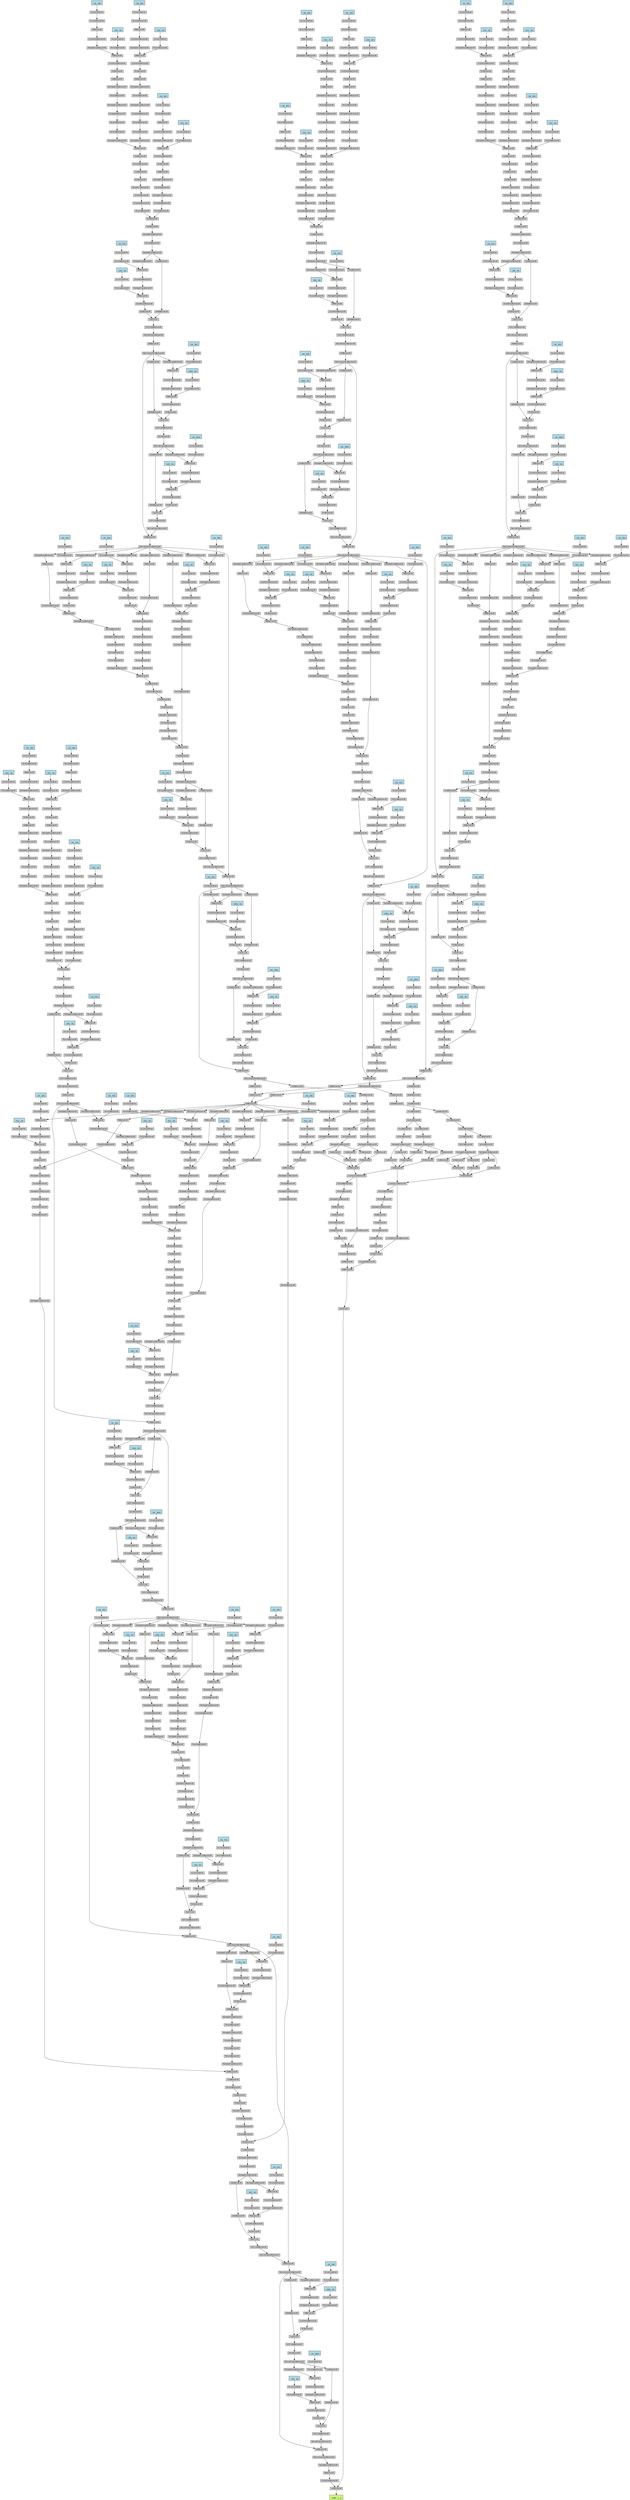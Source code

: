 digraph {
	graph [size="432.3,432.3"]
	node [align=left fontname=monospace fontsize=10 height=0.2 ranksep=0.1 shape=box style=filled]
	139746501174032 [label="
 (2980, 1, 4)" fillcolor=darkolivegreen1]
	139746835395680 [label=CatBackward0]
	139746835395968 -> 139746835395680
	139746835395968 [label=CopySlices]
	139746835395728 -> 139746835395968
	139746835395728 [label=AddBackward0]
	139746745878992 -> 139746835395728
	139746745878992 [label=AddBackward0]
	139746745973776 -> 139746745878992
	139746745973776 [label=UnsqueezeBackward0]
	139746745973104 -> 139746745973776
	139746745973104 [label=DivBackward0]
	139746748072624 -> 139746745973104
	139746748072624 [label=AbsBackward0]
	139746748072768 -> 139746748072624
	139746748072768 [label=ViewBackward0]
	139746748149136 -> 139746748072768
	139746748149136 [label=PermuteBackward0]
	139746748147504 -> 139746748149136
	139746748147504 [label=ViewBackward0]
	139746748148752 -> 139746748147504
	139746748148752 [label=BmmBackward0]
	139746748149280 -> 139746748148752
	139746748149280 [label=ReshapeAliasBackward0]
	139746748149520 -> 139746748149280
	139746748149520 [label=PermuteBackward0]
	139746748149424 -> 139746748149520
	139746748149424 [label=PermuteBackward0]
	139746748148992 -> 139746748149424
	139746748148992 [label=LinalgCrossBackward0]
	139746748148896 -> 139746748148992
	139746748148896 [label=CatBackward0]
	139746748148368 -> 139746748148896
	139746748148368 [label=MulBackward0]
	139746748148080 -> 139746748148368
	139746748148080 [label=SinBackward0]
	139746748149184 -> 139746748148080
	139746748149184 [label=ReshapeAliasBackward0]
	139746748149472 -> 139746748149184
	139746748149472 [label=SelectBackward0]
	139746748148560 -> 139746748149472
	139746748148560 [label=SliceBackward0]
	139746748148944 -> 139746748148560
	139746748148944 [label=SelectBackward0]
	139746748148224 -> 139746748148944
	139746748148224 [label=SliceBackward0]
	139746748147840 -> 139746748148224
	139746748147840 [label=ViewBackward0]
	139746748441744 -> 139746748147840
	139746748441744 [label=AddmmBackward0]
	139746748653136 -> 139746748441744
	139746748653136 [label=ViewBackward0]
	139746522942192 -> 139746748653136
	139746522942192 [label=NativeLayerNormBackward0]
	139746522942144 -> 139746522942192
	139746522942144 [label=AddBackward0]
	139746522941664 -> 139746522942144
	139746522941664 [label=NativeDropoutBackward0]
	139746522941232 -> 139746522941664
	139746522941232 [label=AsStridedBackward0]
	139746522941184 -> 139746522941232
	139746522941184 [label=CopySlices]
	139746522939600 -> 139746522941184
	139746522939600 [label=AddmmBackward0]
	139746522943248 -> 139746522939600
	139746522943248 [label=ViewBackward0]
	139746522943152 -> 139746522943248
	139746522943152 [label=NativeDropoutBackward0]
	139746522943104 -> 139746522943152
	139746522943104 [label=GeluBackward0]
	139746522942960 -> 139746522943104
	139746522942960 [label=AsStridedBackward0]
	139746522942816 -> 139746522942960
	139746522942816 [label=CopySlices]
	139746522942672 -> 139746522942816
	139746522942672 [label=AddmmBackward0]
	139746522942432 -> 139746522942672
	139746522942432 [label=ViewBackward0]
	139746522941712 -> 139746522942432
	139746522941712 [label=NativeLayerNormBackward0]
	139746522942528 -> 139746522941712
	139746522942528 [label=AddBackward0]
	139746522941952 -> 139746522942528
	139746522941952 [label=NativeDropoutBackward0]
	139746522941760 -> 139746522941952
	139746522941760 [label=AsStridedBackward0]
	139746522941616 -> 139746522941760
	139746522941616 [label=CopySlices]
	139746522941424 -> 139746522941616
	139746522941424 [label=AddmmBackward0]
	139746522940992 -> 139746522941424
	139746522940992 [label=ViewBackward0]
	139746522940896 -> 139746522940992
	139746522940896 [label=ReshapeAliasBackward0]
	139746522940848 -> 139746522940896
	139746522940848 [label=PermuteBackward0]
	139746522940704 -> 139746522940848
	139746522940704 [label=ReshapeAliasBackward0]
	139746522940560 -> 139746522940704
	139746522940560 [label=ViewBackward0]
	139746522940368 -> 139746522940560
	139746522940368 [label=MulBackward0]
	139746522940224 -> 139746522940368
	139746522940224 [label=PermuteBackward0]
	139746522939984 -> 139746522940224
	139746522939984 [label=UnsqueezeBackward0]
	139746522939936 -> 139746522939984
	139746522939936 [label=SoftmaxBackward0]
	139746522939792 -> 139746522939936
	139746522939792 [label=MaskedFillBackward0]
	139746522939504 -> 139746522939792
	139746522939504 [label=MulBackward0]
	139746532372640 -> 139746522939504
	139746532372640 [label=ViewBackward0]
	139746532373264 -> 139746532372640
	139746532373264 [label=PermuteBackward0]
	139746532373024 -> 139746532373264
	139746532373024 [label=ViewBackward0]
	139746532355760 -> 139746532373024
	139746532355760 [label=BmmBackward0]
	139746532355472 -> 139746532355760
	139746532355472 [label=ReshapeAliasBackward0]
	139746532354992 -> 139746532355472
	139746532354992 [label=PermuteBackward0]
	139746532354896 -> 139746532354992
	139746532354896 [label=PermuteBackward0]
	139746532354368 -> 139746532354896
	139746532354368 [label=UnsqueezeBackward0]
	139746532353984 -> 139746532354368
	139746532353984 [label=ReshapeAliasBackward0]
	139746532353168 -> 139746532353984
	139746532353168 [label=PermuteBackward0]
	139746532352976 -> 139746532353168
	139746532352976 [label=ReshapeAliasBackward0]
	139746532352448 -> 139746532352976
	139746532352448 [label=AddBackward0]
	139746531946112 -> 139746532352448
	139746531946112 [label=UnsafeViewBackward0]
	139746531943280 -> 139746531946112
	139746531943280 [label=MmBackward0]
	139746531943136 -> 139746531943280
	139746531943136 [label=ReshapeAliasBackward0]
	139746522942048 -> 139746531943136
	139746522942048 [label=NativeLayerNormBackward0]
	139746531946064 -> 139746522942048
	139746531946064 [label=AddBackward0]
	139746531944816 -> 139746531946064
	139746531944816 [label=NativeDropoutBackward0]
	139746531944192 -> 139746531944816
	139746531944192 [label=AsStridedBackward0]
	139746531944144 -> 139746531944192
	139746531944144 [label=CopySlices]
	139746531943184 -> 139746531944144
	139746531943184 [label=AddmmBackward0]
	139746522766976 -> 139746531943184
	139746522766976 [label=ViewBackward0]
	139746522766784 -> 139746522766976
	139746522766784 [label=NativeDropoutBackward0]
	139746522766640 -> 139746522766784
	139746522766640 [label=GeluBackward0]
	139746522766016 -> 139746522766640
	139746522766016 [label=AsStridedBackward0]
	139746522765680 -> 139746522766016
	139746522765680 [label=CopySlices]
	139746522765056 -> 139746522765680
	139746522765056 [label=AddmmBackward0]
	139746522763856 -> 139746522765056
	139746522763856 [label=ViewBackward0]
	139746531944912 -> 139746522763856
	139746531944912 [label=NativeLayerNormBackward0]
	139746522764624 -> 139746531944912
	139746522764624 [label=AddBackward0]
	139746522766880 -> 139746522764624
	139746522766880 [label=NativeDropoutBackward0]
	139746522766688 -> 139746522766880
	139746522766688 [label=AsStridedBackward0]
	139746522766592 -> 139746522766688
	139746522766592 [label=CopySlices]
	139746522766448 -> 139746522766592
	139746522766448 [label=AddmmBackward0]
	139746522766160 -> 139746522766448
	139746522766160 [label=ViewBackward0]
	139746522765968 -> 139746522766160
	139746522765968 [label=ReshapeAliasBackward0]
	139746522765920 -> 139746522765968
	139746522765920 [label=PermuteBackward0]
	139746522765632 -> 139746522765920
	139746522765632 [label=ReshapeAliasBackward0]
	139746522765488 -> 139746522765632
	139746522765488 [label=ViewBackward0]
	139746522765344 -> 139746522765488
	139746522765344 [label=MulBackward0]
	139746522765152 -> 139746522765344
	139746522765152 [label=PermuteBackward0]
	139746522764720 -> 139746522765152
	139746522764720 [label=UnsqueezeBackward0]
	139746522764672 -> 139746522764720
	139746522764672 [label=SoftmaxBackward0]
	139746522764432 -> 139746522764672
	139746522764432 [label=MaskedFillBackward0]
	139746522763808 -> 139746522764432
	139746522763808 [label=MulBackward0]
	139746522757536 -> 139746522763808
	139746522757536 [label=ViewBackward0]
	139746522756288 -> 139746522757536
	139746522756288 [label=PermuteBackward0]
	139746522756144 -> 139746522756288
	139746522756144 [label=ViewBackward0]
	139746522758496 -> 139746522756144
	139746522758496 [label=BmmBackward0]
	139746522757440 -> 139746522758496
	139746522757440 [label=ReshapeAliasBackward0]
	139746522756096 -> 139746522757440
	139746522756096 [label=PermuteBackward0]
	139746522755616 -> 139746522756096
	139746522755616 [label=PermuteBackward0]
	139746522745152 -> 139746522755616
	139746522745152 [label=UnsqueezeBackward0]
	139746522744192 -> 139746522745152
	139746522744192 [label=ReshapeAliasBackward0]
	139746522743184 -> 139746522744192
	139746522743184 [label=PermuteBackward0]
	139746522746304 -> 139746522743184
	139746522746304 [label=ReshapeAliasBackward0]
	139746522745728 -> 139746522746304
	139746522745728 [label=AddBackward0]
	139746522744576 -> 139746522745728
	139746522744576 [label=MulBackward0]
	139746522743664 -> 139746522744576
	139746522743664 [label=UnsafeViewBackward0]
	139746522743232 -> 139746522743664
	139746522743232 [label=MmBackward0]
	139746522743136 -> 139746522743232
	139746522743136 [label=ReshapeAliasBackward0]
	139746501112736 -> 139746522743136
	139746501112736 [label=UnsafeViewBackward0]
	139746501114704 -> 139746501112736
	139746501114704 [label=MmBackward0]
	139746501115808 -> 139746501114704
	139746501115808 [label=PermuteBackward0]
	139746501114176 -> 139746501115808
	139746828839088 [label="
 (16, 325)" fillcolor=lightblue]
	139746828839088 -> 139746501114176
	139746501114176 [label=AccumulateGrad]
	139746522744096 -> 139746522743232
	139746522744096 [label=PermuteBackward0]
	139746501115856 -> 139746522744096
	139746828839408 [label="
 (512, 16)" fillcolor=lightblue]
	139746828839408 -> 139746501115856
	139746501115856 [label=AccumulateGrad]
	139746522757968 -> 139746522758496
	139746522757968 [label=ReshapeAliasBackward0]
	139746522756720 -> 139746522757968
	139746522756720 [label=PermuteBackward0]
	139746522743328 -> 139746522756720
	139746522743328 [label=PermuteBackward0]
	139746522745776 -> 139746522743328
	139746522745776 [label=UnsqueezeBackward0]
	139746522743904 -> 139746522745776
	139746522743904 [label=ReshapeAliasBackward0]
	139746522742848 -> 139746522743904
	139746522742848 [label=PermuteBackward0]
	139746522745296 -> 139746522742848
	139746522745296 [label=ReshapeAliasBackward0]
	139746501112880 -> 139746522745296
	139746501112880 [label=AddBackward0]
	139746501113696 -> 139746501112880
	139746501113696 [label=MulBackward0]
	139746501113216 -> 139746501113696
	139746501113216 [label=UnsafeViewBackward0]
	139746501113168 -> 139746501113216
	139746501113168 [label=MmBackward0]
	139746501113792 -> 139746501113168
	139746501113792 [label=ReshapeAliasBackward0]
	139746501113504 -> 139746501113792
	139746501113504 [label=UnsafeViewBackward0]
	139746501115760 -> 139746501113504
	139746501115760 [label=MmBackward0]
	139746501115616 -> 139746501115760
	139746501115616 [label=PermuteBackward0]
	139746501115520 -> 139746501115616
	139746828839728 [label="
 (16, 325)" fillcolor=lightblue]
	139746828839728 -> 139746501115520
	139746501115520 [label=AccumulateGrad]
	139746501112976 -> 139746501113168
	139746501112976 [label=PermuteBackward0]
	139746501115712 -> 139746501112976
	139746828839248 [label="
 (512, 16)" fillcolor=lightblue]
	139746828839248 -> 139746501115712
	139746501115712 [label=AccumulateGrad]
	139746522765200 -> 139746522765344
	139746522765200 [label=PermuteBackward0]
	139746522764480 -> 139746522765200
	139746522764480 [label=UnsqueezeBackward0]
	139746522764816 -> 139746522764480
	139746522764816 [label=ReshapeAliasBackward0]
	139746522756912 -> 139746522764816
	139746522756912 [label=PermuteBackward0]
	139746522756816 -> 139746522756912
	139746522756816 [label=ReshapeAliasBackward0]
	139746522756192 -> 139746522756816
	139746522756192 [label=AddBackward0]
	139746522745104 -> 139746522756192
	139746522745104 [label=MulBackward0]
	139746522743616 -> 139746522745104
	139746522743616 [label=UnsafeViewBackward0]
	139746501113552 -> 139746522743616
	139746501113552 [label=MmBackward0]
	139746501113072 -> 139746501113552
	139746501113072 [label=ReshapeAliasBackward0]
	139746501115424 -> 139746501113072
	139746501115424 [label=UnsafeViewBackward0]
	139746501114416 -> 139746501115424
	139746501114416 [label=MmBackward0]
	139746501113936 -> 139746501114416
	139746501113936 [label=PermuteBackward0]
	139746501115328 -> 139746501113936
	139746828839888 [label="
 (16, 325)" fillcolor=lightblue]
	139746828839888 -> 139746501115328
	139746501115328 [label=AccumulateGrad]
	139746501113264 -> 139746501113552
	139746501113264 [label=PermuteBackward0]
	139746501115472 -> 139746501113264
	139746828838608 [label="
 (512, 16)" fillcolor=lightblue]
	139746828838608 -> 139746501115472
	139746501115472 [label=AccumulateGrad]
	139746522766496 -> 139746522766592
	139746522766496 [label=MulBackward0]
	139746522766304 -> 139746522766496
	139746522766304 [label=UnsafeViewBackward0]
	139746522765536 -> 139746522766304
	139746522765536 [label=MmBackward0]
	139746522764960 -> 139746522765536
	139746522764960 [label=ReshapeAliasBackward0]
	139746522764864 -> 139746522764960
	139746522764864 [label=UnsafeViewBackward0]
	139746522758688 -> 139746522764864
	139746522758688 [label=MmBackward0]
	139746522744528 -> 139746522758688
	139746522744528 [label=ReshapeAliasBackward0]
	139746522765968 -> 139746522744528
	139746522746784 -> 139746522758688
	139746522746784 [label=PermuteBackward0]
	139746501114224 -> 139746522746784
	139746828838128 [label="
 (16, 512)" fillcolor=lightblue]
	139746828838128 -> 139746501114224
	139746501114224 [label=AccumulateGrad]
	139746522765392 -> 139746522765536
	139746522765392 [label=PermuteBackward0]
	139746522758544 -> 139746522765392
	139746828837808 [label="
 (325, 16)" fillcolor=lightblue]
	139746828837808 -> 139746522758544
	139746522758544 [label=AccumulateGrad]
	139746522765104 -> 139746522765680
	139746522765104 [label=MulBackward0]
	139746522767264 -> 139746522765104
	139746522767264 [label=UnsafeViewBackward0]
	139746522766736 -> 139746522767264
	139746522766736 [label=MmBackward0]
	139746522766352 -> 139746522766736
	139746522766352 [label=ReshapeAliasBackward0]
	139746522766256 -> 139746522766352
	139746522766256 [label=UnsafeViewBackward0]
	139746522756768 -> 139746522766256
	139746522756768 [label=MmBackward0]
	139746522766112 -> 139746522756768
	139746522766112 [label=ReshapeAliasBackward0]
	139746531944912 -> 139746522766112
	139746501113408 -> 139746522756768
	139746501113408 [label=PermuteBackward0]
	139746501115232 -> 139746501113408
	139746828838448 [label="
 (16, 325)" fillcolor=lightblue]
	139746828838448 -> 139746501115232
	139746501115232 [label=AccumulateGrad]
	139746522767072 -> 139746522766736
	139746522767072 [label=PermuteBackward0]
	139746522758592 -> 139746522767072
	139746828837968 [label="
 (1024, 16)" fillcolor=lightblue]
	139746828837968 -> 139746522758592
	139746522758592 [label=AccumulateGrad]
	139746531943760 -> 139746531944144
	139746531943760 [label=MulBackward0]
	139746522767168 -> 139746531943760
	139746522767168 [label=UnsafeViewBackward0]
	139746522765824 -> 139746522767168
	139746522765824 [label=MmBackward0]
	139746522767216 -> 139746522765824
	139746522767216 [label=ReshapeAliasBackward0]
	139746522765728 -> 139746522767216
	139746522765728 [label=UnsafeViewBackward0]
	139746522766928 -> 139746522765728
	139746522766928 [label=MmBackward0]
	139746501115280 -> 139746522766928
	139746501115280 [label=ReshapeAliasBackward0]
	139746522766784 -> 139746501115280
	139746501115376 -> 139746522766928
	139746501115376 [label=PermuteBackward0]
	139746501114608 -> 139746501115376
	139746828829696 [label="
 (16, 1024)" fillcolor=lightblue]
	139746828829696 -> 139746501114608
	139746501114608 [label=AccumulateGrad]
	139746522764768 -> 139746522765824
	139746522764768 [label=PermuteBackward0]
	139746522764000 -> 139746522764768
	139746828831776 [label="
 (325, 16)" fillcolor=lightblue]
	139746828831776 -> 139746522764000
	139746522764000 [label=AccumulateGrad]
	139746531944912 -> 139746531946064
	139746531946256 -> 139746532352448
	139746531946256 [label=MulBackward0]
	139746531945440 -> 139746531946256
	139746531945440 [label=UnsafeViewBackward0]
	139746531945248 -> 139746531945440
	139746531945248 [label=MmBackward0]
	139746531944480 -> 139746531945248
	139746531944480 [label=ReshapeAliasBackward0]
	139746522766064 -> 139746531944480
	139746522766064 [label=UnsafeViewBackward0]
	139746522767024 -> 139746522766064
	139746522767024 [label=MmBackward0]
	139746501115184 -> 139746522767024
	139746501115184 [label=ReshapeAliasBackward0]
	139746522942048 -> 139746501115184
	139746501115040 -> 139746522767024
	139746501115040 [label=PermuteBackward0]
	139746501115568 -> 139746501115040
	139746828840528 [label="
 (16, 325)" fillcolor=lightblue]
	139746828840528 -> 139746501115568
	139746501115568 [label=AccumulateGrad]
	139746531944432 -> 139746531945248
	139746531944432 [label=PermuteBackward0]
	139746522767312 -> 139746531944432
	139746828840208 [label="
 (512, 16)" fillcolor=lightblue]
	139746828840208 -> 139746522767312
	139746522767312 [label=AccumulateGrad]
	139746532355568 -> 139746532355760
	139746532355568 [label=ReshapeAliasBackward0]
	139746532354656 -> 139746532355568
	139746532354656 [label=PermuteBackward0]
	139746532353552 -> 139746532354656
	139746532353552 [label=PermuteBackward0]
	139746532352592 -> 139746532353552
	139746532352592 [label=UnsqueezeBackward0]
	139746532355040 -> 139746532352592
	139746532355040 [label=ReshapeAliasBackward0]
	139746531945200 -> 139746532355040
	139746531945200 [label=PermuteBackward0]
	139746522766832 -> 139746531945200
	139746522766832 [label=ReshapeAliasBackward0]
	139746501112832 -> 139746522766832
	139746501112832 [label=AddBackward0]
	139746501115136 -> 139746501112832
	139746501115136 [label=UnsafeViewBackward0]
	139746501114272 -> 139746501115136
	139746501114272 [label=MmBackward0]
	139746501113840 -> 139746501114272
	139746501113840 [label=ReshapeAliasBackward0]
	139746522942048 -> 139746501113840
	139746501114992 -> 139746501112832
	139746501114992 [label=MulBackward0]
	139746501113312 -> 139746501114992
	139746501113312 [label=UnsafeViewBackward0]
	139746501114896 -> 139746501113312
	139746501114896 [label=MmBackward0]
	139746501114656 -> 139746501114896
	139746501114656 [label=ReshapeAliasBackward0]
	139746501114080 -> 139746501114656
	139746501114080 [label=UnsafeViewBackward0]
	139746501193680 -> 139746501114080
	139746501193680 [label=MmBackward0]
	139746501193584 -> 139746501193680
	139746501193584 [label=ReshapeAliasBackward0]
	139746522942048 -> 139746501193584
	139746501193632 -> 139746501193680
	139746501193632 [label=PermuteBackward0]
	139746501193536 -> 139746501193632
	139746828829536 [label="
 (16, 325)" fillcolor=lightblue]
	139746828829536 -> 139746501193536
	139746501193536 [label=AccumulateGrad]
	139746501114512 -> 139746501114896
	139746501114512 [label=PermuteBackward0]
	139746501113120 -> 139746501114512
	139746828829776 [label="
 (512, 16)" fillcolor=lightblue]
	139746828829776 -> 139746501113120
	139746501113120 [label=AccumulateGrad]
	139746522940272 -> 139746522940368
	139746522940272 [label=PermuteBackward0]
	139746522939840 -> 139746522940272
	139746522939840 [label=UnsqueezeBackward0]
	139746522939648 -> 139746522939840
	139746522939648 [label=ReshapeAliasBackward0]
	139746532373552 -> 139746522939648
	139746532373552 [label=PermuteBackward0]
	139746532373696 -> 139746532373552
	139746532373696 [label=ReshapeAliasBackward0]
	139746532354032 -> 139746532373696
	139746532354032 [label=AddBackward0]
	139746532353072 -> 139746532354032
	139746532353072 [label=UnsafeViewBackward0]
	139746531945536 -> 139746532353072
	139746531945536 [label=MmBackward0]
	139746501113984 -> 139746531945536
	139746501113984 [label=ReshapeAliasBackward0]
	139746522942048 -> 139746501113984
	139746532354800 -> 139746532354032
	139746532354800 [label=MulBackward0]
	139746531945584 -> 139746532354800
	139746531945584 [label=UnsafeViewBackward0]
	139746501115088 -> 139746531945584
	139746501115088 [label=MmBackward0]
	139746501114944 -> 139746501115088
	139746501114944 [label=ReshapeAliasBackward0]
	139746501193392 -> 139746501114944
	139746501193392 [label=UnsafeViewBackward0]
	139746501193296 -> 139746501193392
	139746501193296 [label=MmBackward0]
	139746501193200 -> 139746501193296
	139746501193200 [label=ReshapeAliasBackward0]
	139746522942048 -> 139746501193200
	139746501193248 -> 139746501193296
	139746501193248 [label=PermuteBackward0]
	139746501193152 -> 139746501193248
	139746828829216 [label="
 (16, 325)" fillcolor=lightblue]
	139746828829216 -> 139746501193152
	139746501193152 [label=AccumulateGrad]
	139746501193344 -> 139746501115088
	139746501193344 [label=PermuteBackward0]
	139746501193488 -> 139746501193344
	139746828829376 [label="
 (512, 16)" fillcolor=lightblue]
	139746828829376 -> 139746501193488
	139746501193488 [label=AccumulateGrad]
	139746522941472 -> 139746522941616
	139746522941472 [label=MulBackward0]
	139746522941136 -> 139746522941472
	139746522941136 [label=UnsafeViewBackward0]
	139746522940608 -> 139746522941136
	139746522940608 [label=MmBackward0]
	139746522940128 -> 139746522940608
	139746522940128 [label=ReshapeAliasBackward0]
	139746532373360 -> 139746522940128
	139746532373360 [label=UnsafeViewBackward0]
	139746532355088 -> 139746532373360
	139746532355088 [label=MmBackward0]
	139746531945392 -> 139746532355088
	139746531945392 [label=ReshapeAliasBackward0]
	139746522940896 -> 139746531945392
	139746522940080 -> 139746532355088
	139746522940080 [label=PermuteBackward0]
	139746501113648 -> 139746522940080
	139746828828736 [label="
 (16, 512)" fillcolor=lightblue]
	139746828828736 -> 139746501113648
	139746501113648 [label=AccumulateGrad]
	139746522940416 -> 139746522940608
	139746522940416 [label=PermuteBackward0]
	139746501114752 -> 139746522940416
	139746828828896 [label="
 (325, 16)" fillcolor=lightblue]
	139746828828896 -> 139746501114752
	139746501114752 [label=AccumulateGrad]
	139746522942048 -> 139746522942528
	139746522942720 -> 139746522942816
	139746522942720 [label=MulBackward0]
	139746532355232 -> 139746522942720
	139746532355232 [label=UnsafeViewBackward0]
	139746522942096 -> 139746532355232
	139746522942096 [label=MmBackward0]
	139746522941904 -> 139746522942096
	139746522941904 [label=ReshapeAliasBackward0]
	139746522940752 -> 139746522941904
	139746522940752 [label=UnsafeViewBackward0]
	139746522940032 -> 139746522940752
	139746522940032 [label=MmBackward0]
	139746522941280 -> 139746522940032
	139746522941280 [label=ReshapeAliasBackward0]
	139746522941712 -> 139746522941280
	139746501189888 -> 139746522940032
	139746501189888 [label=PermuteBackward0]
	139746501192912 -> 139746501189888
	139746828832256 [label="
 (16, 325)" fillcolor=lightblue]
	139746828832256 -> 139746501192912
	139746501192912 [label=AccumulateGrad]
	139746522941808 -> 139746522942096
	139746522941808 [label=PermuteBackward0]
	139746522941088 -> 139746522941808
	139746828829056 [label="
 (1024, 16)" fillcolor=lightblue]
	139746828829056 -> 139746522941088
	139746522941088 [label=AccumulateGrad]
	139746522939744 -> 139746522941184
	139746522939744 [label=MulBackward0]
	139746522943344 -> 139746522939744
	139746522943344 [label=UnsafeViewBackward0]
	139746522942864 -> 139746522943344
	139746522942864 [label=MmBackward0]
	139746522942288 -> 139746522942864
	139746522942288 [label=ReshapeAliasBackward0]
	139746522940944 -> 139746522942288
	139746522940944 [label=UnsafeViewBackward0]
	139746522942384 -> 139746522940944
	139746522942384 [label=MmBackward0]
	139746501192960 -> 139746522942384
	139746501192960 [label=ReshapeAliasBackward0]
	139746522943152 -> 139746501192960
	139746501193104 -> 139746522942384
	139746501193104 [label=PermuteBackward0]
	139746501189744 -> 139746501193104
	139746828832096 [label="
 (16, 1024)" fillcolor=lightblue]
	139746828832096 -> 139746501189744
	139746501189744 [label=AccumulateGrad]
	139746522942576 -> 139746522942864
	139746522942576 [label=PermuteBackward0]
	139746522942480 -> 139746522942576
	139746828832576 [label="
 (325, 16)" fillcolor=lightblue]
	139746828832576 -> 139746522942480
	139746522942480 [label=AccumulateGrad]
	139746522941712 -> 139746522942144
	139746748147936 -> 139746748148368
	139746748147936 [label=CosBackward0]
	139746748148032 -> 139746748147936
	139746748148032 [label=ReshapeAliasBackward0]
	139746748148128 -> 139746748148032
	139746748148128 [label=SelectBackward0]
	139746748147744 -> 139746748148128
	139746748147744 [label=SliceBackward0]
	139746748148944 -> 139746748147744
	139746748148320 -> 139746748148896
	139746748148320 [label=MulBackward0]
	139746748148704 -> 139746748148320
	139746748148704 [label=SinBackward0]
	139746748149184 -> 139746748148704
	139746748149232 -> 139746748148320
	139746748149232 [label=SinBackward0]
	139746748148032 -> 139746748149232
	139746748148512 -> 139746748148896
	139746748148512 [label=CosBackward0]
	139746748149184 -> 139746748148512
	139746748148800 -> 139746748148992
	139746748148800 [label=CatBackward0]
	139746748147984 -> 139746748148800
	139746748147984 [label=MulBackward0]
	139746748653472 -> 139746748147984
	139746748653472 [label=SinBackward0]
	139746522941520 -> 139746748653472
	139746522941520 [label=ReshapeAliasBackward0]
	139746522943200 -> 139746522941520
	139746522943200 [label=SelectBackward0]
	139746522943296 -> 139746522943200
	139746522943296 [label=SliceBackward0]
	139746522941856 -> 139746522943296
	139746522941856 [label=SelectBackward0]
	139746501193440 -> 139746522941856
	139746501193440 [label=SliceBackward0]
	139746501192816 -> 139746501193440
	139746501192816 [label=ViewBackward0]
	139746501192624 -> 139746501192816
	139746501192624 [label=AddmmBackward0]
	139746501192528 -> 139746501192624
	139746501192528 [label=ViewBackward0]
	139746501192432 -> 139746501192528
	139746501192432 [label=NativeLayerNormBackward0]
	139746501192336 -> 139746501192432
	139746501192336 [label=AddBackward0]
	139746501192240 -> 139746501192336
	139746501192240 [label=NativeDropoutBackward0]
	139746501192096 -> 139746501192240
	139746501192096 [label=AsStridedBackward0]
	139746501192000 -> 139746501192096
	139746501192000 [label=CopySlices]
	139746501191904 -> 139746501192000
	139746501191904 [label=AddmmBackward0]
	139746501191760 -> 139746501191904
	139746501191760 [label=ViewBackward0]
	139746501191664 -> 139746501191760
	139746501191664 [label=NativeDropoutBackward0]
	139746501191568 -> 139746501191664
	139746501191568 [label=GeluBackward0]
	139746501191472 -> 139746501191568
	139746501191472 [label=AsStridedBackward0]
	139746501191376 -> 139746501191472
	139746501191376 [label=CopySlices]
	139746501191232 -> 139746501191376
	139746501191232 [label=AddmmBackward0]
	139746501191088 -> 139746501191232
	139746501191088 [label=ViewBackward0]
	139746501192288 -> 139746501191088
	139746501192288 [label=NativeLayerNormBackward0]
	139746501190944 -> 139746501192288
	139746501190944 [label=AddBackward0]
	139746501190848 -> 139746501190944
	139746501190848 [label=NativeDropoutBackward0]
	139746501190704 -> 139746501190848
	139746501190704 [label=AsStridedBackward0]
	139746501190608 -> 139746501190704
	139746501190608 [label=CopySlices]
	139746501190512 -> 139746501190608
	139746501190512 [label=AddmmBackward0]
	139746501190368 -> 139746501190512
	139746501190368 [label=ViewBackward0]
	139746501190272 -> 139746501190368
	139746501190272 [label=ReshapeAliasBackward0]
	139746501190176 -> 139746501190272
	139746501190176 [label=PermuteBackward0]
	139746501190080 -> 139746501190176
	139746501190080 [label=ReshapeAliasBackward0]
	139746501189984 -> 139746501190080
	139746501189984 [label=ViewBackward0]
	139746501189840 -> 139746501189984
	139746501189840 [label=MulBackward0]
	139746501189696 -> 139746501189840
	139746501189696 [label=PermuteBackward0]
	139746501193008 -> 139746501189696
	139746501193008 [label=UnsqueezeBackward0]
	139746522931408 -> 139746501193008
	139746522931408 [label=SoftmaxBackward0]
	139746522931504 -> 139746522931408
	139746522931504 [label=MaskedFillBackward0]
	139746522931600 -> 139746522931504
	139746522931600 [label=MulBackward0]
	139746522931696 -> 139746522931600
	139746522931696 [label=ViewBackward0]
	139746522931792 -> 139746522931696
	139746522931792 [label=PermuteBackward0]
	139746522931888 -> 139746522931792
	139746522931888 [label=ViewBackward0]
	139746522931984 -> 139746522931888
	139746522931984 [label=BmmBackward0]
	139746522932080 -> 139746522931984
	139746522932080 [label=ReshapeAliasBackward0]
	139746522932224 -> 139746522932080
	139746522932224 [label=PermuteBackward0]
	139746522932320 -> 139746522932224
	139746522932320 [label=PermuteBackward0]
	139746522932416 -> 139746522932320
	139746522932416 [label=UnsqueezeBackward0]
	139746522932512 -> 139746522932416
	139746522932512 [label=ReshapeAliasBackward0]
	139746522932608 -> 139746522932512
	139746522932608 [label=PermuteBackward0]
	139746522932704 -> 139746522932608
	139746522932704 [label=ReshapeAliasBackward0]
	139746522932800 -> 139746522932704
	139746522932800 [label=AddBackward0]
	139746522932896 -> 139746522932800
	139746522932896 [label=UnsafeViewBackward0]
	139746522933040 -> 139746522932896
	139746522933040 [label=MmBackward0]
	139746522933136 -> 139746522933040
	139746522933136 [label=ReshapeAliasBackward0]
	139746501190896 -> 139746522933136
	139746501190896 [label=NativeLayerNormBackward0]
	139746522933280 -> 139746501190896
	139746522933280 [label=AddBackward0]
	139746522933376 -> 139746522933280
	139746522933376 [label=NativeDropoutBackward0]
	139746522933520 -> 139746522933376
	139746522933520 [label=AsStridedBackward0]
	139746522933616 -> 139746522933520
	139746522933616 [label=CopySlices]
	139746522933712 -> 139746522933616
	139746522933712 [label=AddmmBackward0]
	139746522933856 -> 139746522933712
	139746522933856 [label=ViewBackward0]
	139746522933952 -> 139746522933856
	139746522933952 [label=NativeDropoutBackward0]
	139746522934048 -> 139746522933952
	139746522934048 [label=GeluBackward0]
	139746522934144 -> 139746522934048
	139746522934144 [label=AsStridedBackward0]
	139746522934240 -> 139746522934144
	139746522934240 [label=CopySlices]
	139746522934336 -> 139746522934240
	139746522934336 [label=AddmmBackward0]
	139746522934480 -> 139746522934336
	139746522934480 [label=ViewBackward0]
	139746522933328 -> 139746522934480
	139746522933328 [label=NativeLayerNormBackward0]
	139746522934624 -> 139746522933328
	139746522934624 [label=AddBackward0]
	139746522934720 -> 139746522934624
	139746522934720 [label=NativeDropoutBackward0]
	139746522934816 -> 139746522934720
	139746522934816 [label=AsStridedBackward0]
	139746522934912 -> 139746522934816
	139746522934912 [label=CopySlices]
	139746522935008 -> 139746522934912
	139746522935008 [label=AddmmBackward0]
	139746522935152 -> 139746522935008
	139746522935152 [label=ViewBackward0]
	139746522935248 -> 139746522935152
	139746522935248 [label=ReshapeAliasBackward0]
	139746522935056 -> 139746522935248
	139746522935056 [label=PermuteBackward0]
	139746522783952 -> 139746522935056
	139746522783952 [label=ReshapeAliasBackward0]
	139746522784048 -> 139746522783952
	139746522784048 [label=ViewBackward0]
	139746522784144 -> 139746522784048
	139746522784144 [label=MulBackward0]
	139746522784240 -> 139746522784144
	139746522784240 [label=PermuteBackward0]
	139746522784384 -> 139746522784240
	139746522784384 [label=UnsqueezeBackward0]
	139746522784480 -> 139746522784384
	139746522784480 [label=SoftmaxBackward0]
	139746522784576 -> 139746522784480
	139746522784576 [label=MaskedFillBackward0]
	139746522784672 -> 139746522784576
	139746522784672 [label=MulBackward0]
	139746522784768 -> 139746522784672
	139746522784768 [label=ViewBackward0]
	139746522784864 -> 139746522784768
	139746522784864 [label=PermuteBackward0]
	139746522784960 -> 139746522784864
	139746522784960 [label=ViewBackward0]
	139746522785056 -> 139746522784960
	139746522785056 [label=BmmBackward0]
	139746522785152 -> 139746522785056
	139746522785152 [label=ReshapeAliasBackward0]
	139746522785296 -> 139746522785152
	139746522785296 [label=PermuteBackward0]
	139746522785392 -> 139746522785296
	139746522785392 [label=PermuteBackward0]
	139746522785488 -> 139746522785392
	139746522785488 [label=UnsqueezeBackward0]
	139746522785584 -> 139746522785488
	139746522785584 [label=ReshapeAliasBackward0]
	139746522785680 -> 139746522785584
	139746522785680 [label=PermuteBackward0]
	139746522785776 -> 139746522785680
	139746522785776 [label=ReshapeAliasBackward0]
	139746522785872 -> 139746522785776
	139746522785872 [label=AddBackward0]
	139746522785968 -> 139746522785872
	139746522785968 [label=MulBackward0]
	139746522786064 -> 139746522785968
	139746522786064 [label=UnsafeViewBackward0]
	139746522786160 -> 139746522786064
	139746522786160 [label=MmBackward0]
	139746522786256 -> 139746522786160
	139746522786256 [label=ReshapeAliasBackward0]
	139746522786400 -> 139746522786256
	139746522786400 [label=UnsafeViewBackward0]
	139746522786496 -> 139746522786400
	139746522786496 [label=MmBackward0]
	139746522786592 -> 139746522786496
	139746522786592 [label=PermuteBackward0]
	139746522786688 -> 139746522786592
	139746828832416 [label="
 (16, 325)" fillcolor=lightblue]
	139746828832416 -> 139746522786688
	139746522786688 [label=AccumulateGrad]
	139746522786208 -> 139746522786160
	139746522786208 [label=PermuteBackward0]
	139746522786544 -> 139746522786208
	139746828831936 [label="
 (512, 16)" fillcolor=lightblue]
	139746828831936 -> 139746522786544
	139746522786544 [label=AccumulateGrad]
	139746522785104 -> 139746522785056
	139746522785104 [label=ReshapeAliasBackward0]
	139746522785440 -> 139746522785104
	139746522785440 [label=PermuteBackward0]
	139746522785632 -> 139746522785440
	139746522785632 [label=PermuteBackward0]
	139746522785824 -> 139746522785632
	139746522785824 [label=UnsqueezeBackward0]
	139746522786016 -> 139746522785824
	139746522786016 [label=ReshapeAliasBackward0]
	139746522785200 -> 139746522786016
	139746522785200 [label=PermuteBackward0]
	139746522786784 -> 139746522785200
	139746522786784 [label=ReshapeAliasBackward0]
	139746522786352 -> 139746522786784
	139746522786352 [label=AddBackward0]
	139746522786304 -> 139746522786352
	139746522786304 [label=MulBackward0]
	139746522786880 -> 139746522786304
	139746522786880 [label=UnsafeViewBackward0]
	139746522786976 -> 139746522786880
	139746522786976 [label=MmBackward0]
	139746522787072 -> 139746522786976
	139746522787072 [label=ReshapeAliasBackward0]
	139746522787216 -> 139746522787072
	139746522787216 [label=UnsafeViewBackward0]
	139746522787312 -> 139746522787216
	139746522787312 [label=MmBackward0]
	139746522787408 -> 139746522787312
	139746522787408 [label=PermuteBackward0]
	139746522787504 -> 139746522787408
	139746828831296 [label="
 (16, 325)" fillcolor=lightblue]
	139746828831296 -> 139746522787504
	139746522787504 [label=AccumulateGrad]
	139746522787024 -> 139746522786976
	139746522787024 [label=PermuteBackward0]
	139746522787360 -> 139746522787024
	139746828831616 [label="
 (512, 16)" fillcolor=lightblue]
	139746828831616 -> 139746522787360
	139746522787360 [label=AccumulateGrad]
	139746522784192 -> 139746522784144
	139746522784192 [label=PermuteBackward0]
	139746522784528 -> 139746522784192
	139746522784528 [label=UnsqueezeBackward0]
	139746522784720 -> 139746522784528
	139746522784720 [label=ReshapeAliasBackward0]
	139746522784912 -> 139746522784720
	139746522784912 [label=PermuteBackward0]
	139746522784288 -> 139746522784912
	139746522784288 [label=ReshapeAliasBackward0]
	139746522785536 -> 139746522784288
	139746522785536 [label=AddBackward0]
	139746522785920 -> 139746522785536
	139746522785920 [label=MulBackward0]
	139746522786448 -> 139746522785920
	139746522786448 [label=UnsafeViewBackward0]
	139746522786736 -> 139746522786448
	139746522786736 [label=MmBackward0]
	139746522786928 -> 139746522786736
	139746522786928 [label=ReshapeAliasBackward0]
	139746522787600 -> 139746522786928
	139746522787600 [label=UnsafeViewBackward0]
	139746522787168 -> 139746522787600
	139746522787168 [label=MmBackward0]
	139746522787120 -> 139746522787168
	139746522787120 [label=PermuteBackward0]
	139746522787696 -> 139746522787120
	139746828830976 [label="
 (16, 325)" fillcolor=lightblue]
	139746828830976 -> 139746522787696
	139746522787696 [label=AccumulateGrad]
	139746522786832 -> 139746522786736
	139746522786832 [label=PermuteBackward0]
	139746522787552 -> 139746522786832
	139746828831136 [label="
 (512, 16)" fillcolor=lightblue]
	139746828831136 -> 139746522787552
	139746522787552 [label=AccumulateGrad]
	139746522934960 -> 139746522934912
	139746522934960 [label=MulBackward0]
	139746522935200 -> 139746522934960
	139746522935200 [label=UnsafeViewBackward0]
	139746522784000 -> 139746522935200
	139746522784000 [label=MmBackward0]
	139746522783808 -> 139746522784000
	139746522783808 [label=ReshapeAliasBackward0]
	139746522784816 -> 139746522783808
	139746522784816 [label=UnsafeViewBackward0]
	139746522785344 -> 139746522784816
	139746522785344 [label=MmBackward0]
	139746522786112 -> 139746522785344
	139746522786112 [label=ReshapeAliasBackward0]
	139746522935248 -> 139746522786112
	139746522785728 -> 139746522785344
	139746522785728 [label=PermuteBackward0]
	139746522786640 -> 139746522785728
	139746828830576 [label="
 (16, 512)" fillcolor=lightblue]
	139746828830576 -> 139746522786640
	139746522786640 [label=AccumulateGrad]
	139746522784096 -> 139746522784000
	139746522784096 [label=PermuteBackward0]
	139746522784432 -> 139746522784096
	139746828830656 [label="
 (325, 16)" fillcolor=lightblue]
	139746828830656 -> 139746522784432
	139746522784432 [label=AccumulateGrad]
	139746522934288 -> 139746522934240
	139746522934288 [label=MulBackward0]
	139746522934384 -> 139746522934288
	139746522934384 [label=UnsafeViewBackward0]
	139746522934768 -> 139746522934384
	139746522934768 [label=MmBackward0]
	139746522934528 -> 139746522934768
	139746522934528 [label=ReshapeAliasBackward0]
	139746522935104 -> 139746522934528
	139746522935104 [label=UnsafeViewBackward0]
	139746522787648 -> 139746522935104
	139746522787648 [label=MmBackward0]
	139746522784624 -> 139746522787648
	139746522784624 [label=ReshapeAliasBackward0]
	139746522933328 -> 139746522784624
	139746522784336 -> 139746522787648
	139746522784336 [label=PermuteBackward0]
	139746522787792 -> 139746522784336
	139746828830816 [label="
 (16, 325)" fillcolor=lightblue]
	139746828830816 -> 139746522787792
	139746522787792 [label=AccumulateGrad]
	139746522934864 -> 139746522934768
	139746522934864 [label=PermuteBackward0]
	139746522783904 -> 139746522934864
	139746828801184 [label="
 (1024, 16)" fillcolor=lightblue]
	139746828801184 -> 139746522783904
	139746522783904 [label=AccumulateGrad]
	139746522933664 -> 139746522933616
	139746522933664 [label=MulBackward0]
	139746522934000 -> 139746522933664
	139746522934000 [label=UnsafeViewBackward0]
	139746522934192 -> 139746522934000
	139746522934192 [label=MmBackward0]
	139746522934576 -> 139746522934192
	139746522934576 [label=ReshapeAliasBackward0]
	139746522934432 -> 139746522934576
	139746522934432 [label=UnsafeViewBackward0]
	139746522787456 -> 139746522934432
	139746522787456 [label=MmBackward0]
	139746522787744 -> 139746522787456
	139746522787744 [label=ReshapeAliasBackward0]
	139746522933952 -> 139746522787744
	139746522783856 -> 139746522787456
	139746522783856 [label=PermuteBackward0]
	139746522787264 -> 139746522783856
	139746828800944 [label="
 (16, 1024)" fillcolor=lightblue]
	139746828800944 -> 139746522787264
	139746522787264 [label=AccumulateGrad]
	139746522933760 -> 139746522934192
	139746522933760 [label=PermuteBackward0]
	139746522785008 -> 139746522933760
	139746828801264 [label="
 (325, 16)" fillcolor=lightblue]
	139746828801264 -> 139746522785008
	139746522785008 [label=AccumulateGrad]
	139746522933328 -> 139746522933280
	139746522932848 -> 139746522932800
	139746522932848 [label=MulBackward0]
	139746522785248 -> 139746522932848
	139746522785248 [label=UnsafeViewBackward0]
	139746522932944 -> 139746522785248
	139746522932944 [label=MmBackward0]
	139746522933472 -> 139746522932944
	139746522933472 [label=ReshapeAliasBackward0]
	139746522933904 -> 139746522933472
	139746522933904 [label=UnsafeViewBackward0]
	139746522933808 -> 139746522933904
	139746522933808 [label=MmBackward0]
	139746522934672 -> 139746522933808
	139746522934672 [label=ReshapeAliasBackward0]
	139746501190896 -> 139746522934672
	139746522933568 -> 139746522933808
	139746522933568 [label=PermuteBackward0]
	139746522857584 -> 139746522933568
	139746828831456 [label="
 (16, 325)" fillcolor=lightblue]
	139746828831456 -> 139746522857584
	139746522857584 [label=AccumulateGrad]
	139746522933184 -> 139746522932944
	139746522933184 [label=PermuteBackward0]
	139746522934096 -> 139746522933184
	139746828838288 [label="
 (512, 16)" fillcolor=lightblue]
	139746828838288 -> 139746522934096
	139746522934096 [label=AccumulateGrad]
	139746522932032 -> 139746522931984
	139746522932032 [label=ReshapeAliasBackward0]
	139746522932368 -> 139746522932032
	139746522932368 [label=PermuteBackward0]
	139746522932560 -> 139746522932368
	139746522932560 [label=PermuteBackward0]
	139746522932752 -> 139746522932560
	139746522932752 [label=UnsqueezeBackward0]
	139746522933088 -> 139746522932752
	139746522933088 [label=ReshapeAliasBackward0]
	139746522932992 -> 139746522933088
	139746522932992 [label=PermuteBackward0]
	139746522933424 -> 139746522932992
	139746522933424 [label=ReshapeAliasBackward0]
	139746522857536 -> 139746522933424
	139746522857536 [label=AddBackward0]
	139746522857680 -> 139746522857536
	139746522857680 [label=UnsafeViewBackward0]
	139746522857920 -> 139746522857680
	139746522857920 [label=MmBackward0]
	139746522858016 -> 139746522857920
	139746522858016 [label=ReshapeAliasBackward0]
	139746501190896 -> 139746522858016
	139746522857728 -> 139746522857536
	139746522857728 [label=MulBackward0]
	139746522858112 -> 139746522857728
	139746522858112 [label=UnsafeViewBackward0]
	139746522857824 -> 139746522858112
	139746522857824 [label=MmBackward0]
	139746522858208 -> 139746522857824
	139746522858208 [label=ReshapeAliasBackward0]
	139746522858352 -> 139746522858208
	139746522858352 [label=UnsafeViewBackward0]
	139746522858448 -> 139746522858352
	139746522858448 [label=MmBackward0]
	139746522858544 -> 139746522858448
	139746522858544 [label=ReshapeAliasBackward0]
	139746501190896 -> 139746522858544
	139746522858496 -> 139746522858448
	139746522858496 [label=PermuteBackward0]
	139746522858592 -> 139746522858496
	139746828800704 [label="
 (16, 325)" fillcolor=lightblue]
	139746828800704 -> 139746522858592
	139746522858592 [label=AccumulateGrad]
	139746522858160 -> 139746522857824
	139746522858160 [label=PermuteBackward0]
	139746522858256 -> 139746522858160
	139746828801024 [label="
 (512, 16)" fillcolor=lightblue]
	139746828801024 -> 139746522858256
	139746522858256 [label=AccumulateGrad]
	139746501189792 -> 139746501189840
	139746501189792 [label=PermuteBackward0]
	139746522931456 -> 139746501189792
	139746522931456 [label=UnsqueezeBackward0]
	139746522931648 -> 139746522931456
	139746522931648 [label=ReshapeAliasBackward0]
	139746522931840 -> 139746522931648
	139746522931840 [label=PermuteBackward0]
	139746522931264 -> 139746522931840
	139746522931264 [label=ReshapeAliasBackward0]
	139746522932464 -> 139746522931264
	139746522932464 [label=AddBackward0]
	139746522932128 -> 139746522932464
	139746522932128 [label=UnsafeViewBackward0]
	139746522932176 -> 139746522932128
	139746522932176 [label=MmBackward0]
	139746522857968 -> 139746522932176
	139746522857968 [label=ReshapeAliasBackward0]
	139746501190896 -> 139746522857968
	139746522932656 -> 139746522932464
	139746522932656 [label=MulBackward0]
	139746522933232 -> 139746522932656
	139746522933232 [label=UnsafeViewBackward0]
	139746522857632 -> 139746522933232
	139746522857632 [label=MmBackward0]
	139746522858784 -> 139746522857632
	139746522858784 [label=ReshapeAliasBackward0]
	139746522858736 -> 139746522858784
	139746522858736 [label=UnsafeViewBackward0]
	139746522858832 -> 139746522858736
	139746522858832 [label=MmBackward0]
	139746522858928 -> 139746522858832
	139746522858928 [label=ReshapeAliasBackward0]
	139746501190896 -> 139746522858928
	139746522858880 -> 139746522858832
	139746522858880 [label=PermuteBackward0]
	139746522858976 -> 139746522858880
	139746828800464 [label="
 (16, 325)" fillcolor=lightblue]
	139746828800464 -> 139746522858976
	139746522858976 [label=AccumulateGrad]
	139746522858400 -> 139746522857632
	139746522858400 [label=PermuteBackward0]
	139746522858640 -> 139746522858400
	139746828800784 [label="
 (512, 16)" fillcolor=lightblue]
	139746828800784 -> 139746522858640
	139746522858640 [label=AccumulateGrad]
	139746501190560 -> 139746501190608
	139746501190560 [label=MulBackward0]
	139746501190224 -> 139746501190560
	139746501190224 [label=UnsafeViewBackward0]
	139746501190032 -> 139746501190224
	139746501190032 [label=MmBackward0]
	139746501190464 -> 139746501190032
	139746501190464 [label=ReshapeAliasBackward0]
	139746522931744 -> 139746501190464
	139746522931744 [label=UnsafeViewBackward0]
	139746522932272 -> 139746522931744
	139746522932272 [label=MmBackward0]
	139746522931312 -> 139746522932272
	139746522931312 [label=ReshapeAliasBackward0]
	139746501190272 -> 139746522931312
	139746522931360 -> 139746522932272
	139746522931360 [label=PermuteBackward0]
	139746522858064 -> 139746522931360
	139746828800304 [label="
 (16, 512)" fillcolor=lightblue]
	139746828800304 -> 139746522858064
	139746522858064 [label=AccumulateGrad]
	139746501189936 -> 139746501190032
	139746501189936 [label=PermuteBackward0]
	139746522931936 -> 139746501189936
	139746828800224 [label="
 (325, 16)" fillcolor=lightblue]
	139746828800224 -> 139746522931936
	139746522931936 [label=AccumulateGrad]
	139746501190896 -> 139746501190944
	139746501191328 -> 139746501191376
	139746501191328 [label=MulBackward0]
	139746501191184 -> 139746501191328
	139746501191184 [label=UnsafeViewBackward0]
	139746501190752 -> 139746501191184
	139746501190752 [label=MmBackward0]
	139746501190800 -> 139746501190752
	139746501190800 [label=ReshapeAliasBackward0]
	139746501190416 -> 139746501190800
	139746501190416 [label=UnsafeViewBackward0]
	139746522931552 -> 139746501190416
	139746522931552 [label=MmBackward0]
	139746522857872 -> 139746522931552
	139746522857872 [label=ReshapeAliasBackward0]
	139746501192288 -> 139746522857872
	139746522857776 -> 139746522931552
	139746522857776 [label=PermuteBackward0]
	139746522859168 -> 139746522857776
	139746828803824 [label="
 (16, 325)" fillcolor=lightblue]
	139746828803824 -> 139746522859168
	139746522859168 [label=AccumulateGrad]
	139746501190656 -> 139746501190752
	139746501190656 [label=PermuteBackward0]
	139746501190320 -> 139746501190656
	139746828800544 [label="
 (1024, 16)" fillcolor=lightblue]
	139746828800544 -> 139746501190320
	139746501190320 [label=AccumulateGrad]
	139746501191952 -> 139746501192000
	139746501191952 [label=MulBackward0]
	139746501191616 -> 139746501191952
	139746501191616 [label=UnsafeViewBackward0]
	139746501191424 -> 139746501191616
	139746501191424 [label=MmBackward0]
	139746501190992 -> 139746501191424
	139746501190992 [label=ReshapeAliasBackward0]
	139746501190128 -> 139746501190992
	139746501190128 [label=UnsafeViewBackward0]
	139746501191040 -> 139746501190128
	139746501191040 [label=MmBackward0]
	139746522859120 -> 139746501191040
	139746522859120 [label=ReshapeAliasBackward0]
	139746501191664 -> 139746522859120
	139746522859024 -> 139746501191040
	139746522859024 [label=PermuteBackward0]
	139746522858304 -> 139746522859024
	139746828800064 [label="
 (16, 1024)" fillcolor=lightblue]
	139746828800064 -> 139746522858304
	139746522858304 [label=AccumulateGrad]
	139746501191856 -> 139746501191424
	139746501191856 [label=PermuteBackward0]
	139746501191136 -> 139746501191856
	139746828846960 [label="
 (325, 16)" fillcolor=lightblue]
	139746828846960 -> 139746501191136
	139746501191136 [label=AccumulateGrad]
	139746501192288 -> 139746501192336
	139746522943392 -> 139746748147984
	139746522943392 [label=CosBackward0]
	139746522943008 -> 139746522943392
	139746522943008 [label=ReshapeAliasBackward0]
	139746522941376 -> 139746522943008
	139746522941376 [label=SelectBackward0]
	139746501192672 -> 139746522941376
	139746501192672 [label=SliceBackward0]
	139746522941856 -> 139746501192672
	139746748149088 -> 139746748148800
	139746748149088 [label=MulBackward0]
	139746522943440 -> 139746748149088
	139746522943440 [label=SinBackward0]
	139746522941520 -> 139746522943440
	139746522942336 -> 139746748149088
	139746522942336 [label=SinBackward0]
	139746522943008 -> 139746522942336
	139746748148464 -> 139746748148800
	139746748148464 [label=CosBackward0]
	139746522941520 -> 139746748148464
	139746748072816 -> 139746745973104
	139746748072816 [label=LinalgVectorNormBackward0]
	139746748148992 -> 139746748072816
	139746745878944 -> 139746835395728
	139746745878944 [label=UnsqueezeBackward0]
	139746745974496 -> 139746745878944
	139746745974496 [label=DivBackward0]
	139746748072480 -> 139746745974496
	139746748072480 [label=AbsBackward0]
	139746748149376 -> 139746748072480
	139746748149376 [label=ViewBackward0]
	139746748149328 -> 139746748149376
	139746748149328 [label=PermuteBackward0]
	139746748147600 -> 139746748149328
	139746748147600 [label=ViewBackward0]
	139746748653328 -> 139746748147600
	139746748653328 [label=BmmBackward0]
	139746501192864 -> 139746748653328
	139746501192864 [label=ReshapeAliasBackward0]
	139746501192720 -> 139746501192864
	139746501192720 [label=PermuteBackward0]
	139746501193056 -> 139746501192720
	139746501193056 [label=PermuteBackward0]
	139746501192048 -> 139746501193056
	139746501192048 [label=LinalgCrossBackward0]
	139746501191712 -> 139746501192048
	139746501191712 [label=CatBackward0]
	139746501191808 -> 139746501191712
	139746501191808 [label=MulBackward0]
	139746522858688 -> 139746501191808
	139746522858688 [label=SinBackward0]
	139746522859408 -> 139746522858688
	139746522859408 [label=ReshapeAliasBackward0]
	139746522859504 -> 139746522859408
	139746522859504 [label=SelectBackward0]
	139746522859600 -> 139746522859504
	139746522859600 [label=SliceBackward0]
	139746522859696 -> 139746522859600
	139746522859696 [label=SelectBackward0]
	139746522859792 -> 139746522859696
	139746522859792 [label=SliceBackward0]
	139746522859888 -> 139746522859792
	139746522859888 [label=ViewBackward0]
	139746522859984 -> 139746522859888
	139746522859984 [label=AddmmBackward0]
	139746522860080 -> 139746522859984
	139746522860080 [label=ViewBackward0]
	139746522860176 -> 139746522860080
	139746522860176 [label=NativeLayerNormBackward0]
	139746522860272 -> 139746522860176
	139746522860272 [label=AddBackward0]
	139746522860368 -> 139746522860272
	139746522860368 [label=NativeDropoutBackward0]
	139746522860512 -> 139746522860368
	139746522860512 [label=AsStridedBackward0]
	139746522860608 -> 139746522860512
	139746522860608 [label=CopySlices]
	139746522860704 -> 139746522860608
	139746522860704 [label=AddmmBackward0]
	139746522860848 -> 139746522860704
	139746522860848 [label=ViewBackward0]
	139746522860944 -> 139746522860848
	139746522860944 [label=NativeDropoutBackward0]
	139746522861040 -> 139746522860944
	139746522861040 [label=GeluBackward0]
	139746522861136 -> 139746522861040
	139746522861136 [label=AsStridedBackward0]
	139746522861232 -> 139746522861136
	139746522861232 [label=CopySlices]
	139746522861328 -> 139746522861232
	139746522861328 [label=AddmmBackward0]
	139746522861472 -> 139746522861328
	139746522861472 [label=ViewBackward0]
	139746522860320 -> 139746522861472
	139746522860320 [label=NativeLayerNormBackward0]
	139746522861376 -> 139746522860320
	139746522861376 [label=AddBackward0]
	139746747687120 -> 139746522861376
	139746747687120 [label=NativeDropoutBackward0]
	139746747687264 -> 139746747687120
	139746747687264 [label=AsStridedBackward0]
	139746747687360 -> 139746747687264
	139746747687360 [label=CopySlices]
	139746747687456 -> 139746747687360
	139746747687456 [label=AddmmBackward0]
	139746747687600 -> 139746747687456
	139746747687600 [label=ViewBackward0]
	139746747687696 -> 139746747687600
	139746747687696 [label=ReshapeAliasBackward0]
	139746747687792 -> 139746747687696
	139746747687792 [label=PermuteBackward0]
	139746747687888 -> 139746747687792
	139746747687888 [label=ReshapeAliasBackward0]
	139746747687984 -> 139746747687888
	139746747687984 [label=ViewBackward0]
	139746747688080 -> 139746747687984
	139746747688080 [label=MulBackward0]
	139746747688176 -> 139746747688080
	139746747688176 [label=PermuteBackward0]
	139746747688320 -> 139746747688176
	139746747688320 [label=UnsqueezeBackward0]
	139746747688416 -> 139746747688320
	139746747688416 [label=SoftmaxBackward0]
	139746747688512 -> 139746747688416
	139746747688512 [label=MaskedFillBackward0]
	139746747688608 -> 139746747688512
	139746747688608 [label=MulBackward0]
	139746747688704 -> 139746747688608
	139746747688704 [label=ViewBackward0]
	139746747688800 -> 139746747688704
	139746747688800 [label=PermuteBackward0]
	139746747688896 -> 139746747688800
	139746747688896 [label=ViewBackward0]
	139746747688992 -> 139746747688896
	139746747688992 [label=BmmBackward0]
	139746747689088 -> 139746747688992
	139746747689088 [label=ReshapeAliasBackward0]
	139746747689232 -> 139746747689088
	139746747689232 [label=PermuteBackward0]
	139746747689328 -> 139746747689232
	139746747689328 [label=PermuteBackward0]
	139746747689424 -> 139746747689328
	139746747689424 [label=UnsqueezeBackward0]
	139746747689520 -> 139746747689424
	139746747689520 [label=ReshapeAliasBackward0]
	139746747689616 -> 139746747689520
	139746747689616 [label=PermuteBackward0]
	139746747689712 -> 139746747689616
	139746747689712 [label=ReshapeAliasBackward0]
	139746747689808 -> 139746747689712
	139746747689808 [label=AddBackward0]
	139746747689904 -> 139746747689808
	139746747689904 [label=UnsafeViewBackward0]
	139746747690048 -> 139746747689904
	139746747690048 [label=MmBackward0]
	139746747690144 -> 139746747690048
	139746747690144 [label=ReshapeAliasBackward0]
	139746747687072 -> 139746747690144
	139746747687072 [label=NativeLayerNormBackward0]
	139746747690288 -> 139746747687072
	139746747690288 [label=AddBackward0]
	139746747690384 -> 139746747690288
	139746747690384 [label=NativeDropoutBackward0]
	139746747690528 -> 139746747690384
	139746747690528 [label=AsStridedBackward0]
	139746747690624 -> 139746747690528
	139746747690624 [label=CopySlices]
	139746747690720 -> 139746747690624
	139746747690720 [label=AddmmBackward0]
	139746747690864 -> 139746747690720
	139746747690864 [label=ViewBackward0]
	139746747690960 -> 139746747690864
	139746747690960 [label=NativeDropoutBackward0]
	139746747690768 -> 139746747690960
	139746747690768 [label=GeluBackward0]
	139746747760848 -> 139746747690768
	139746747760848 [label=AsStridedBackward0]
	139746747760944 -> 139746747760848
	139746747760944 [label=CopySlices]
	139746747761040 -> 139746747760944
	139746747761040 [label=AddmmBackward0]
	139746747761184 -> 139746747761040
	139746747761184 [label=ViewBackward0]
	139746747690336 -> 139746747761184
	139746747690336 [label=NativeLayerNormBackward0]
	139746747761328 -> 139746747690336
	139746747761328 [label=AddBackward0]
	139746747761424 -> 139746747761328
	139746747761424 [label=NativeDropoutBackward0]
	139746747761520 -> 139746747761424
	139746747761520 [label=AsStridedBackward0]
	139746747761616 -> 139746747761520
	139746747761616 [label=CopySlices]
	139746747761712 -> 139746747761616
	139746747761712 [label=AddmmBackward0]
	139746747761856 -> 139746747761712
	139746747761856 [label=ViewBackward0]
	139746747761952 -> 139746747761856
	139746747761952 [label=ReshapeAliasBackward0]
	139746747762048 -> 139746747761952
	139746747762048 [label=PermuteBackward0]
	139746747762144 -> 139746747762048
	139746747762144 [label=ReshapeAliasBackward0]
	139746747762240 -> 139746747762144
	139746747762240 [label=ViewBackward0]
	139746747762336 -> 139746747762240
	139746747762336 [label=MulBackward0]
	139746747762432 -> 139746747762336
	139746747762432 [label=PermuteBackward0]
	139746747762576 -> 139746747762432
	139746747762576 [label=UnsqueezeBackward0]
	139746747762672 -> 139746747762576
	139746747762672 [label=SoftmaxBackward0]
	139746747762768 -> 139746747762672
	139746747762768 [label=MaskedFillBackward0]
	139746747762864 -> 139746747762768
	139746747762864 [label=MulBackward0]
	139746747762960 -> 139746747762864
	139746747762960 [label=ViewBackward0]
	139746747763056 -> 139746747762960
	139746747763056 [label=PermuteBackward0]
	139746747763152 -> 139746747763056
	139746747763152 [label=ViewBackward0]
	139746747763248 -> 139746747763152
	139746747763248 [label=BmmBackward0]
	139746747763344 -> 139746747763248
	139746747763344 [label=ReshapeAliasBackward0]
	139746747763488 -> 139746747763344
	139746747763488 [label=PermuteBackward0]
	139746747763584 -> 139746747763488
	139746747763584 [label=PermuteBackward0]
	139746747763680 -> 139746747763584
	139746747763680 [label=UnsqueezeBackward0]
	139746747763776 -> 139746747763680
	139746747763776 [label=ReshapeAliasBackward0]
	139746747763872 -> 139746747763776
	139746747763872 [label=PermuteBackward0]
	139746747763968 -> 139746747763872
	139746747763968 [label=ReshapeAliasBackward0]
	139746747764064 -> 139746747763968
	139746747764064 [label=AddBackward0]
	139746747764160 -> 139746747764064
	139746747764160 [label=MulBackward0]
	139746747764256 -> 139746747764160
	139746747764256 [label=UnsafeViewBackward0]
	139746747764352 -> 139746747764256
	139746747764352 [label=MmBackward0]
	139746747764448 -> 139746747764352
	139746747764448 [label=ReshapeAliasBackward0]
	139746747764592 -> 139746747764448
	139746747764592 [label=UnsafeViewBackward0]
	139746747764688 -> 139746747764592
	139746747764688 [label=MmBackward0]
	139746747764496 -> 139746747764688
	139746747764496 [label=PermuteBackward0]
	139746747691216 -> 139746747764496
	139746828801504 [label="
 (16, 325)" fillcolor=lightblue]
	139746828801504 -> 139746747691216
	139746747691216 [label=AccumulateGrad]
	139746747764400 -> 139746747764352
	139746747764400 [label=PermuteBackward0]
	139746747764640 -> 139746747764400
	139746828840688 [label="
 (512, 16)" fillcolor=lightblue]
	139746828840688 -> 139746747764640
	139746747764640 [label=AccumulateGrad]
	139746747763296 -> 139746747763248
	139746747763296 [label=ReshapeAliasBackward0]
	139746747763632 -> 139746747763296
	139746747763632 [label=PermuteBackward0]
	139746747763824 -> 139746747763632
	139746747763824 [label=PermuteBackward0]
	139746747764016 -> 139746747763824
	139746747764016 [label=UnsqueezeBackward0]
	139746747764208 -> 139746747764016
	139746747764208 [label=ReshapeAliasBackward0]
	139746747763392 -> 139746747764208
	139746747763392 [label=PermuteBackward0]
	139746747764544 -> 139746747763392
	139746747764544 [label=ReshapeAliasBackward0]
	139746747691120 -> 139746747764544
	139746747691120 [label=AddBackward0]
	139746747691072 -> 139746747691120
	139746747691072 [label=MulBackward0]
	139746747691408 -> 139746747691072
	139746747691408 [label=UnsafeViewBackward0]
	139746747691504 -> 139746747691408
	139746747691504 [label=MmBackward0]
	139746747691600 -> 139746747691504
	139746747691600 [label=ReshapeAliasBackward0]
	139746747691744 -> 139746747691600
	139746747691744 [label=UnsafeViewBackward0]
	139746747691840 -> 139746747691744
	139746747691840 [label=MmBackward0]
	139746747691936 -> 139746747691840
	139746747691936 [label=PermuteBackward0]
	139746747692032 -> 139746747691936
	139746828846640 [label="
 (16, 325)" fillcolor=lightblue]
	139746828846640 -> 139746747692032
	139746747692032 [label=AccumulateGrad]
	139746747691552 -> 139746747691504
	139746747691552 [label=PermuteBackward0]
	139746747691888 -> 139746747691552
	139746828846800 [label="
 (512, 16)" fillcolor=lightblue]
	139746828846800 -> 139746747691888
	139746747691888 [label=AccumulateGrad]
	139746747762384 -> 139746747762336
	139746747762384 [label=PermuteBackward0]
	139746747762720 -> 139746747762384
	139746747762720 [label=UnsqueezeBackward0]
	139746747762912 -> 139746747762720
	139746747762912 [label=ReshapeAliasBackward0]
	139746747763104 -> 139746747762912
	139746747763104 [label=PermuteBackward0]
	139746747762480 -> 139746747763104
	139746747762480 [label=ReshapeAliasBackward0]
	139746747763728 -> 139746747762480
	139746747763728 [label=AddBackward0]
	139746747764112 -> 139746747763728
	139746747764112 [label=MulBackward0]
	139746747763440 -> 139746747764112
	139746747763440 [label=UnsafeViewBackward0]
	139746747762528 -> 139746747763440
	139746747762528 [label=MmBackward0]
	139746747691456 -> 139746747762528
	139746747691456 [label=ReshapeAliasBackward0]
	139746747692128 -> 139746747691456
	139746747692128 [label=UnsafeViewBackward0]
	139746747691696 -> 139746747692128
	139746747691696 [label=MmBackward0]
	139746747691648 -> 139746747691696
	139746747691648 [label=PermuteBackward0]
	139746747692224 -> 139746747691648
	139746828846320 [label="
 (16, 325)" fillcolor=lightblue]
	139746828846320 -> 139746747692224
	139746747692224 [label=AccumulateGrad]
	139746747691360 -> 139746747762528
	139746747691360 [label=PermuteBackward0]
	139746747692080 -> 139746747691360
	139746828846480 [label="
 (512, 16)" fillcolor=lightblue]
	139746828846480 -> 139746747692080
	139746747692080 [label=AccumulateGrad]
	139746747761664 -> 139746747761616
	139746747761664 [label=MulBackward0]
	139746747762000 -> 139746747761664
	139746747762000 [label=UnsafeViewBackward0]
	139746747762192 -> 139746747762000
	139746747762192 [label=MmBackward0]
	139746747761760 -> 139746747762192
	139746747761760 [label=ReshapeAliasBackward0]
	139746747763008 -> 139746747761760
	139746747763008 [label=UnsafeViewBackward0]
	139746747763536 -> 139746747763008
	139746747763536 [label=MmBackward0]
	139746747764304 -> 139746747763536
	139746747764304 [label=ReshapeAliasBackward0]
	139746747761952 -> 139746747764304
	139746747763920 -> 139746747763536
	139746747763920 [label=PermuteBackward0]
	139746747691264 -> 139746747763920
	139746828845680 [label="
 (16, 512)" fillcolor=lightblue]
	139746828845680 -> 139746747691264
	139746747691264 [label=AccumulateGrad]
	139746747762288 -> 139746747762192
	139746747762288 [label=PermuteBackward0]
	139746747762624 -> 139746747762288
	139746828846000 [label="
 (325, 16)" fillcolor=lightblue]
	139746828846000 -> 139746747762624
	139746747762624 [label=AccumulateGrad]
	139746747760992 -> 139746747760944
	139746747760992 [label=MulBackward0]
	139746747761088 -> 139746747760992
	139746747761088 [label=UnsafeViewBackward0]
	139746747761472 -> 139746747761088
	139746747761472 [label=MmBackward0]
	139746747761232 -> 139746747761472
	139746747761232 [label=ReshapeAliasBackward0]
	139746747761808 -> 139746747761232
	139746747761808 [label=UnsafeViewBackward0]
	139746747762816 -> 139746747761808
	139746747762816 [label=MmBackward0]
	139746747761904 -> 139746747762816
	139746747761904 [label=ReshapeAliasBackward0]
	139746747690336 -> 139746747761904
	139746747691168 -> 139746747762816
	139746747691168 [label=PermuteBackward0]
	139746747692320 -> 139746747691168
	139746828845520 [label="
 (16, 325)" fillcolor=lightblue]
	139746828845520 -> 139746747692320
	139746747692320 [label=AccumulateGrad]
	139746747761568 -> 139746747761472
	139746747761568 [label=PermuteBackward0]
	139746747763200 -> 139746747761568
	139746828846160 [label="
 (1024, 16)" fillcolor=lightblue]
	139746828846160 -> 139746747763200
	139746747763200 [label=AccumulateGrad]
	139746747690672 -> 139746747690624
	139746747690672 [label=MulBackward0]
	139746747690912 -> 139746747690672
	139746747690912 [label=UnsafeViewBackward0]
	139746747760896 -> 139746747690912
	139746747760896 [label=MmBackward0]
	139746747761280 -> 139746747760896
	139746747761280 [label=ReshapeAliasBackward0]
	139746747762096 -> 139746747761280
	139746747762096 [label=UnsafeViewBackward0]
	139746747761376 -> 139746747762096
	139746747761376 [label=MmBackward0]
	139746747692272 -> 139746747761376
	139746747692272 [label=ReshapeAliasBackward0]
	139746747690960 -> 139746747692272
	139746747692176 -> 139746747761376
	139746747692176 [label=PermuteBackward0]
	139746747691792 -> 139746747692176
	139746828845200 [label="
 (16, 1024)" fillcolor=lightblue]
	139746828845200 -> 139746747691792
	139746747691792 [label=AccumulateGrad]
	139746747760704 -> 139746747760896
	139746747760704 [label=PermuteBackward0]
	139746747761136 -> 139746747760704
	139746828845840 [label="
 (325, 16)" fillcolor=lightblue]
	139746828845840 -> 139746747761136
	139746747761136 [label=AccumulateGrad]
	139746747690336 -> 139746747690288
	139746747689856 -> 139746747689808
	139746747689856 [label=MulBackward0]
	139746747690240 -> 139746747689856
	139746747690240 [label=UnsafeViewBackward0]
	139746747690192 -> 139746747690240
	139746747690192 [label=MmBackward0]
	139746747690576 -> 139746747690192
	139746747690576 [label=ReshapeAliasBackward0]
	139746747690816 -> 139746747690576
	139746747690816 [label=UnsafeViewBackward0]
	139746747760752 -> 139746747690816
	139746747760752 [label=MmBackward0]
	139746747692368 -> 139746747760752
	139746747692368 [label=ReshapeAliasBackward0]
	139746747687072 -> 139746747692368
	139746747692512 -> 139746747760752
	139746747692512 [label=PermuteBackward0]
	139746747691984 -> 139746747692512
	139746828847120 [label="
 (16, 325)" fillcolor=lightblue]
	139746828847120 -> 139746747691984
	139746747691984 [label=AccumulateGrad]
	139746747690480 -> 139746747690192
	139746747690480 [label=PermuteBackward0]
	139746747760800 -> 139746747690480
	139746828838928 [label="
 (512, 16)" fillcolor=lightblue]
	139746828838928 -> 139746747760800
	139746747760800 [label=AccumulateGrad]
	139746747689040 -> 139746747688992
	139746747689040 [label=ReshapeAliasBackward0]
	139746747689376 -> 139746747689040
	139746747689376 [label=PermuteBackward0]
	139746747689568 -> 139746747689376
	139746747689568 [label=PermuteBackward0]
	139746747689760 -> 139746747689568
	139746747689760 [label=UnsqueezeBackward0]
	139746747690096 -> 139746747689760
	139746747690096 [label=ReshapeAliasBackward0]
	139746747690000 -> 139746747690096
	139746747690000 [label=PermuteBackward0]
	139746747690432 -> 139746747690000
	139746747690432 [label=ReshapeAliasBackward0]
	139746747691312 -> 139746747690432
	139746747691312 [label=AddBackward0]
	139746747692416 -> 139746747691312
	139746747692416 [label=UnsafeViewBackward0]
	139746747692752 -> 139746747692416
	139746747692752 [label=MmBackward0]
	139746747692848 -> 139746747692752
	139746747692848 [label=ReshapeAliasBackward0]
	139746747687072 -> 139746747692848
	139746747692560 -> 139746747691312
	139746747692560 [label=MulBackward0]
	139746747692944 -> 139746747692560
	139746747692944 [label=UnsafeViewBackward0]
	139746747692656 -> 139746747692944
	139746747692656 [label=MmBackward0]
	139746747693040 -> 139746747692656
	139746747693040 [label=ReshapeAliasBackward0]
	139746747693184 -> 139746747693040
	139746747693184 [label=UnsafeViewBackward0]
	139746747693280 -> 139746747693184
	139746747693280 [label=MmBackward0]
	139746747693376 -> 139746747693280
	139746747693376 [label=ReshapeAliasBackward0]
	139746747687072 -> 139746747693376
	139746747693328 -> 139746747693280
	139746747693328 [label=PermuteBackward0]
	139746747693424 -> 139746747693328
	139746501212656 [label="
 (16, 325)" fillcolor=lightblue]
	139746501212656 -> 139746747693424
	139746747693424 [label=AccumulateGrad]
	139746747692992 -> 139746747692656
	139746747692992 [label=PermuteBackward0]
	139746747693088 -> 139746747692992
	139746501213936 [label="
 (512, 16)" fillcolor=lightblue]
	139746501213936 -> 139746747693088
	139746747693088 [label=AccumulateGrad]
	139746747688128 -> 139746747688080
	139746747688128 [label=PermuteBackward0]
	139746747688464 -> 139746747688128
	139746747688464 [label=UnsqueezeBackward0]
	139746747688656 -> 139746747688464
	139746747688656 [label=ReshapeAliasBackward0]
	139746747688848 -> 139746747688656
	139746747688848 [label=PermuteBackward0]
	139746747688224 -> 139746747688848
	139746747688224 [label=ReshapeAliasBackward0]
	139746747689472 -> 139746747688224
	139746747689472 [label=AddBackward0]
	139746747689136 -> 139746747689472
	139746747689136 [label=UnsafeViewBackward0]
	139746747689184 -> 139746747689136
	139746747689184 [label=MmBackward0]
	139746747692800 -> 139746747689184
	139746747692800 [label=ReshapeAliasBackward0]
	139746747687072 -> 139746747692800
	139746747689664 -> 139746747689472
	139746747689664 [label=MulBackward0]
	139746747689952 -> 139746747689664
	139746747689952 [label=UnsafeViewBackward0]
	139746747692464 -> 139746747689952
	139746747692464 [label=MmBackward0]
	139746747693616 -> 139746747692464
	139746747693616 [label=ReshapeAliasBackward0]
	139746747693568 -> 139746747693616
	139746747693568 [label=UnsafeViewBackward0]
	139746747693664 -> 139746747693568
	139746747693664 [label=MmBackward0]
	139746747693760 -> 139746747693664
	139746747693760 [label=ReshapeAliasBackward0]
	139746747687072 -> 139746747693760
	139746747693712 -> 139746747693664
	139746747693712 [label=PermuteBackward0]
	139746747693808 -> 139746747693712
	139746501212496 [label="
 (16, 325)" fillcolor=lightblue]
	139746501212496 -> 139746747693808
	139746747693808 [label=AccumulateGrad]
	139746747693232 -> 139746747692464
	139746747693232 [label=PermuteBackward0]
	139746747693472 -> 139746747693232
	139746501212576 [label="
 (512, 16)" fillcolor=lightblue]
	139746501212576 -> 139746747693472
	139746747693472 [label=AccumulateGrad]
	139746747687408 -> 139746747687360
	139746747687408 [label=MulBackward0]
	139746747687744 -> 139746747687408
	139746747687744 [label=UnsafeViewBackward0]
	139746747687936 -> 139746747687744
	139746747687936 [label=MmBackward0]
	139746747687504 -> 139746747687936
	139746747687504 [label=ReshapeAliasBackward0]
	139746747688752 -> 139746747687504
	139746747688752 [label=UnsafeViewBackward0]
	139746747689280 -> 139746747688752
	139746747689280 [label=MmBackward0]
	139746747688272 -> 139746747689280
	139746747688272 [label=ReshapeAliasBackward0]
	139746747687696 -> 139746747688272
	139746747688368 -> 139746747689280
	139746747688368 [label=PermuteBackward0]
	139746747692896 -> 139746747688368
	139746501214016 [label="
 (16, 512)" fillcolor=lightblue]
	139746501214016 -> 139746747692896
	139746747692896 [label=AccumulateGrad]
	139746747688032 -> 139746747687936
	139746747688032 [label=PermuteBackward0]
	139746747688944 -> 139746747688032
	139746501213216 [label="
 (325, 16)" fillcolor=lightblue]
	139746501213216 -> 139746747688944
	139746747688944 [label=AccumulateGrad]
	139746747687072 -> 139746522861376
	139746522861280 -> 139746522861232
	139746522861280 [label=MulBackward0]
	139746522861520 -> 139746522861280
	139746522861520 [label=UnsafeViewBackward0]
	139746747687216 -> 139746522861520
	139746747687216 [label=MmBackward0]
	139746747687168 -> 139746747687216
	139746747687168 [label=ReshapeAliasBackward0]
	139746747687552 -> 139746747687168
	139746747687552 [label=UnsafeViewBackward0]
	139746747688560 -> 139746747687552
	139746747688560 [label=MmBackward0]
	139746747692704 -> 139746747688560
	139746747692704 [label=ReshapeAliasBackward0]
	139746522860320 -> 139746747692704
	139746747692608 -> 139746747688560
	139746747692608 [label=PermuteBackward0]
	139746747694000 -> 139746747692608
	139746501212336 [label="
 (16, 325)" fillcolor=lightblue]
	139746501212336 -> 139746747694000
	139746747694000 [label=AccumulateGrad]
	139746747687312 -> 139746747687216
	139746747687312 [label=PermuteBackward0]
	139746747687648 -> 139746747687312
	139746501212416 [label="
 (1024, 16)" fillcolor=lightblue]
	139746501212416 -> 139746747687648
	139746747687648 [label=AccumulateGrad]
	139746522860656 -> 139746522860608
	139746522860656 [label=MulBackward0]
	139746522860992 -> 139746522860656
	139746522860992 [label=UnsafeViewBackward0]
	139746522861184 -> 139746522860992
	139746522861184 [label=MmBackward0]
	139746522861424 -> 139746522861184
	139746522861424 [label=ReshapeAliasBackward0]
	139746747687840 -> 139746522861424
	139746747687840 [label=UnsafeViewBackward0]
	139746747686976 -> 139746747687840
	139746747686976 [label=MmBackward0]
	139746747693952 -> 139746747686976
	139746747693952 [label=ReshapeAliasBackward0]
	139746522860944 -> 139746747693952
	139746747693856 -> 139746747686976
	139746747693856 [label=PermuteBackward0]
	139746747693136 -> 139746747693856
	139746501212096 [label="
 (16, 1024)" fillcolor=lightblue]
	139746501212096 -> 139746747693136
	139746747693136 [label=AccumulateGrad]
	139746522860752 -> 139746522861184
	139746522860752 [label=PermuteBackward0]
	139746747687024 -> 139746522860752
	139746501212176 [label="
 (325, 16)" fillcolor=lightblue]
	139746501212176 -> 139746747687024
	139746747687024 [label=AccumulateGrad]
	139746522860320 -> 139746522860272
	139746522859216 -> 139746501191808
	139746522859216 [label=CosBackward0]
	139746522859552 -> 139746522859216
	139746522859552 [label=ReshapeAliasBackward0]
	139746522859744 -> 139746522859552
	139746522859744 [label=SelectBackward0]
	139746522859936 -> 139746522859744
	139746522859936 [label=SliceBackward0]
	139746522859696 -> 139746522859936
	139746501191520 -> 139746501191712
	139746501191520 [label=MulBackward0]
	139746522859648 -> 139746501191520
	139746522859648 [label=SinBackward0]
	139746522859408 -> 139746522859648
	139746522859456 -> 139746501191520
	139746522859456 [label=SinBackward0]
	139746522859552 -> 139746522859456
	139746501192480 -> 139746501191712
	139746501192480 [label=CosBackward0]
	139746522859408 -> 139746501192480
	139746748148896 -> 139746501192048
	139746748072720 -> 139746745974496
	139746748072720 [label=LinalgVectorNormBackward0]
	139746501192048 -> 139746748072720
	139746835395152 -> 139746835395680
	139746835395152 [label=UnsafeViewBackward0]
	139746748074016 -> 139746835395152
	139746748074016 [label=MmBackward0]
	139746835395920 -> 139746748074016
	139746835395920 [label=ReshapeAliasBackward0]
	139746748148848 -> 139746835395920
	139746748148848 [label=NativeLayerNormBackward0]
	139746748148608 -> 139746748148848
	139746748148608 [label=AddBackward0]
	139746501192384 -> 139746748148608
	139746501192384 [label=NativeDropoutBackward0]
	139746501192192 -> 139746501192384
	139746501192192 [label=AsStridedBackward0]
	139746522859840 -> 139746501192192
	139746522859840 [label=CopySlices]
	139746522860032 -> 139746522859840
	139746522860032 [label=AddmmBackward0]
	139746522859312 -> 139746522860032
	139746522859312 [label=ViewBackward0]
	139746522860560 -> 139746522859312
	139746522860560 [label=NativeDropoutBackward0]
	139746522860896 -> 139746522860560
	139746522860896 [label=GeluBackward0]
	139746522860800 -> 139746522860896
	139746522860800 [label=AsStridedBackward0]
	139746522859264 -> 139746522860800
	139746522859264 [label=CopySlices]
	139746747693520 -> 139746522859264
	139746747693520 [label=AddmmBackward0]
	139746747694240 -> 139746747693520
	139746747694240 [label=ViewBackward0]
	139746501192576 -> 139746747694240
	139746501192576 [label=NativeLayerNormBackward0]
	139746747694384 -> 139746501192576
	139746747694384 [label=AddBackward0]
	139746747694480 -> 139746747694384
	139746747694480 [label=NativeDropoutBackward0]
	139746747694624 -> 139746747694480
	139746747694624 [label=AsStridedBackward0]
	139746747694720 -> 139746747694624
	139746747694720 [label=CopySlices]
	139746747694816 -> 139746747694720
	139746747694816 [label=AddmmBackward0]
	139746747694960 -> 139746747694816
	139746747694960 [label=ViewBackward0]
	139746747695056 -> 139746747694960
	139746747695056 [label=ReshapeAliasBackward0]
	139746747694864 -> 139746747695056
	139746747694864 [label=PermuteBackward0]
	139746747678928 -> 139746747694864
	139746747678928 [label=ReshapeAliasBackward0]
	139746747679024 -> 139746747678928
	139746747679024 [label=ViewBackward0]
	139746747679120 -> 139746747679024
	139746747679120 [label=MulBackward0]
	139746747679216 -> 139746747679120
	139746747679216 [label=PermuteBackward0]
	139746747679360 -> 139746747679216
	139746747679360 [label=UnsqueezeBackward0]
	139746747679456 -> 139746747679360
	139746747679456 [label=SoftmaxBackward0]
	139746747679552 -> 139746747679456
	139746747679552 [label=MaskedFillBackward0]
	139746747679648 -> 139746747679552
	139746747679648 [label=MulBackward0]
	139746747679744 -> 139746747679648
	139746747679744 [label=ViewBackward0]
	139746747679840 -> 139746747679744
	139746747679840 [label=PermuteBackward0]
	139746747679936 -> 139746747679840
	139746747679936 [label=ViewBackward0]
	139746747680032 -> 139746747679936
	139746747680032 [label=BmmBackward0]
	139746747680128 -> 139746747680032
	139746747680128 [label=ReshapeAliasBackward0]
	139746747680272 -> 139746747680128
	139746747680272 [label=PermuteBackward0]
	139746747680368 -> 139746747680272
	139746747680368 [label=PermuteBackward0]
	139746747680464 -> 139746747680368
	139746747680464 [label=UnsqueezeBackward0]
	139746747680560 -> 139746747680464
	139746747680560 [label=ReshapeAliasBackward0]
	139746747680656 -> 139746747680560
	139746747680656 [label=PermuteBackward0]
	139746747680752 -> 139746747680656
	139746747680752 [label=ReshapeAliasBackward0]
	139746747680848 -> 139746747680752
	139746747680848 [label=AddBackward0]
	139746747680944 -> 139746747680848
	139746747680944 [label=UnsafeViewBackward0]
	139746747681088 -> 139746747680944
	139746747681088 [label=MmBackward0]
	139746747681184 -> 139746747681088
	139746747681184 [label=ReshapeAliasBackward0]
	139746747694432 -> 139746747681184
	139746747694432 [label=NativeLayerNormBackward0]
	139746747681328 -> 139746747694432
	139746747681328 [label=AddBackward0]
	139746747681424 -> 139746747681328
	139746747681424 [label=NativeDropoutBackward0]
	139746747681568 -> 139746747681424
	139746747681568 [label=AsStridedBackward0]
	139746747681664 -> 139746747681568
	139746747681664 [label=CopySlices]
	139746747681760 -> 139746747681664
	139746747681760 [label=AddmmBackward0]
	139746747681904 -> 139746747681760
	139746747681904 [label=ViewBackward0]
	139746747682000 -> 139746747681904
	139746747682000 [label=ReshapeAliasBackward0]
	139746747682096 -> 139746747682000
	139746747682096 [label=PermuteBackward0]
	139746747682192 -> 139746747682096
	139746747682192 [label=ReshapeAliasBackward0]
	139746747682288 -> 139746747682192
	139746747682288 [label=ViewBackward0]
	139746747682384 -> 139746747682288
	139746747682384 [label=MulBackward0]
	139746747682480 -> 139746747682384
	139746747682480 [label=PermuteBackward0]
	139746747682624 -> 139746747682480
	139746747682624 [label=UnsqueezeBackward0]
	139746747682720 -> 139746747682624
	139746747682720 [label=SoftmaxBackward0]
	139746747682768 -> 139746747682720
	139746747682768 [label=MaskedFillBackward0]
	139746500747424 -> 139746747682768
	139746500747424 [label=MulBackward0]
	139746500747520 -> 139746500747424
	139746500747520 [label=ViewBackward0]
	139746500747616 -> 139746500747520
	139746500747616 [label=PermuteBackward0]
	139746500747712 -> 139746500747616
	139746500747712 [label=ViewBackward0]
	139746500747808 -> 139746500747712
	139746500747808 [label=BmmBackward0]
	139746500747904 -> 139746500747808
	139746500747904 [label=ReshapeAliasBackward0]
	139746500748048 -> 139746500747904
	139746500748048 [label=PermuteBackward0]
	139746500748144 -> 139746500748048
	139746500748144 [label=PermuteBackward0]
	139746500748240 -> 139746500748144
	139746500748240 [label=UnsqueezeBackward0]
	139746500748336 -> 139746500748240
	139746500748336 [label=ReshapeAliasBackward0]
	139746500748432 -> 139746500748336
	139746500748432 [label=PermuteBackward0]
	139746500748528 -> 139746500748432
	139746500748528 [label=ReshapeAliasBackward0]
	139746500748624 -> 139746500748528
	139746500748624 [label=AddBackward0]
	139746500748720 -> 139746500748624
	139746500748720 [label=UnsafeViewBackward0]
	139746500748864 -> 139746500748720
	139746500748864 [label=MmBackward0]
	139746500748960 -> 139746500748864
	139746500748960 [label=ReshapeAliasBackward0]
	139746747681376 -> 139746500748960
	139746747681376 [label=NativeLayerNormBackward0]
	139746500749104 -> 139746747681376
	139746500749104 [label=AddBackward0]
	139746500749200 -> 139746500749104
	139746500749200 [label=NativeDropoutBackward0]
	139746500749344 -> 139746500749200
	139746500749344 [label=AsStridedBackward0]
	139746500749440 -> 139746500749344
	139746500749440 [label=CopySlices]
	139746500749536 -> 139746500749440
	139746500749536 [label=AddmmBackward0]
	139746500749680 -> 139746500749536
	139746500749680 [label=ViewBackward0]
	139746500749776 -> 139746500749680
	139746500749776 [label=NativeDropoutBackward0]
	139746500749872 -> 139746500749776
	139746500749872 [label=GeluBackward0]
	139746500749968 -> 139746500749872
	139746500749968 [label=AsStridedBackward0]
	139746500750064 -> 139746500749968
	139746500750064 [label=CopySlices]
	139746500750160 -> 139746500750064
	139746500750160 [label=AddmmBackward0]
	139746500750304 -> 139746500750160
	139746500750304 [label=ViewBackward0]
	139746500749152 -> 139746500750304
	139746500749152 [label=NativeLayerNormBackward0]
	139746500750448 -> 139746500749152
	139746500750448 [label=AddBackward0]
	139746500750544 -> 139746500750448
	139746500750544 [label=NativeDropoutBackward0]
	139746500750688 -> 139746500750544
	139746500750688 [label=AsStridedBackward0]
	139746500750784 -> 139746500750688
	139746500750784 [label=CopySlices]
	139746500750880 -> 139746500750784
	139746500750880 [label=AddmmBackward0]
	139746500751024 -> 139746500750880
	139746500751024 [label=ViewBackward0]
	139746500751120 -> 139746500751024
	139746500751120 [label=ReshapeAliasBackward0]
	139746500751216 -> 139746500751120
	139746500751216 [label=PermuteBackward0]
	139746500751312 -> 139746500751216
	139746500751312 [label=ReshapeAliasBackward0]
	139746500750928 -> 139746500751312
	139746500750928 [label=ViewBackward0]
	139746500571344 -> 139746500750928
	139746500571344 [label=MulBackward0]
	139746500571440 -> 139746500571344
	139746500571440 [label=PermuteBackward0]
	139746500571584 -> 139746500571440
	139746500571584 [label=UnsqueezeBackward0]
	139746500571680 -> 139746500571584
	139746500571680 [label=SoftmaxBackward0]
	139746500571776 -> 139746500571680
	139746500571776 [label=MaskedFillBackward0]
	139746500571872 -> 139746500571776
	139746500571872 [label=MulBackward0]
	139746500571968 -> 139746500571872
	139746500571968 [label=ViewBackward0]
	139746500572064 -> 139746500571968
	139746500572064 [label=PermuteBackward0]
	139746500572160 -> 139746500572064
	139746500572160 [label=ViewBackward0]
	139746500572256 -> 139746500572160
	139746500572256 [label=BmmBackward0]
	139746500572352 -> 139746500572256
	139746500572352 [label=ReshapeAliasBackward0]
	139746500572496 -> 139746500572352
	139746500572496 [label=PermuteBackward0]
	139746500572592 -> 139746500572496
	139746500572592 [label=PermuteBackward0]
	139746500572688 -> 139746500572592
	139746500572688 [label=UnsqueezeBackward0]
	139746500572784 -> 139746500572688
	139746500572784 [label=ReshapeAliasBackward0]
	139746500572880 -> 139746500572784
	139746500572880 [label=PermuteBackward0]
	139746500572976 -> 139746500572880
	139746500572976 [label=ReshapeAliasBackward0]
	139746500573024 -> 139746500572976
	139746500573024 [label=AddBackward0]
	139746500573168 -> 139746500573024
	139746500573168 [label=UnsafeViewBackward0]
	139746500573408 -> 139746500573168
	139746500573408 [label=MmBackward0]
	139746500573456 -> 139746500573408
	139746500573456 [label=ReshapeAliasBackward0]
	139746500750496 -> 139746500573456
	139746500750496 [label=NativeLayerNormBackward0]
	139746500573552 -> 139746500750496
	139746500573552 [label=AddBackward0]
	139746500573840 -> 139746500573552
	139746500573840 [label=NativeDropoutBackward0]
	139746500573936 -> 139746500573840
	139746500573936 [label=AsStridedBackward0]
	139746500573984 -> 139746500573936
	139746500573984 [label=CopySlices]
	139746500574128 -> 139746500573984
	139746500574128 [label=AddmmBackward0]
	139746500574368 -> 139746500574128
	139746500574368 [label=ViewBackward0]
	139746500574464 -> 139746500574368
	139746500574464 [label=ReshapeAliasBackward0]
	139746500574512 -> 139746500574464
	139746500574512 [label=PermuteBackward0]
	139746500574656 -> 139746500574512
	139746500574656 [label=ReshapeAliasBackward0]
	139746500574800 -> 139746500574656
	139746500574800 [label=ViewBackward0]
	139746500574944 -> 139746500574800
	139746500574944 [label=MulBackward0]
	139746500575088 -> 139746500574944
	139746500575088 [label=PermuteBackward0]
	139746500599968 -> 139746500575088
	139746500599968 [label=UnsqueezeBackward0]
	139746500600016 -> 139746500599968
	139746500600016 [label=SoftmaxBackward0]
	139746500600160 -> 139746500600016
	139746500600160 [label=MaskedFillBackward0]
	139746500600304 -> 139746500600160
	139746500600304 [label=MulBackward0]
	139746500600448 -> 139746500600304
	139746500600448 [label=ViewBackward0]
	139746500600640 -> 139746500600448
	139746500600640 [label=PermuteBackward0]
	139746500600688 -> 139746500600640
	139746500600688 [label=ViewBackward0]
	139746500600832 -> 139746500600688
	139746500600832 [label=BmmBackward0]
	139746500600976 -> 139746500600832
	139746500600976 [label=ReshapeAliasBackward0]
	139746500601216 -> 139746500600976
	139746500601216 [label=PermuteBackward0]
	139746500601264 -> 139746500601216
	139746500601264 [label=PermuteBackward0]
	139746500601408 -> 139746500601264
	139746500601408 [label=UnsqueezeBackward0]
	139746500601552 -> 139746500601408
	139746500601552 [label=ReshapeAliasBackward0]
	139746500601696 -> 139746500601552
	139746500601696 [label=PermuteBackward0]
	139746500601840 -> 139746500601696
	139746500601840 [label=ReshapeAliasBackward0]
	139746500601984 -> 139746500601840
	139746500601984 [label=AddBackward0]
	139746500602128 -> 139746500601984
	139746500602128 [label=MulBackward0]
	139746500602320 -> 139746500602128
	139746500602320 [label=UnsafeViewBackward0]
	139746500602416 -> 139746500602320
	139746500602416 [label=MmBackward0]
	139746500602464 -> 139746500602416
	139746500602464 [label=ReshapeAliasBackward0]
	139746500602704 -> 139746500602464
	139746500602704 [label=UnsafeViewBackward0]
	139746500602752 -> 139746500602704
	139746500602752 [label=MmBackward0]
	139746500602896 -> 139746500602752
	139746500602896 [label=PermuteBackward0]
	139746500603088 -> 139746500602896
	139746828838768 [label="
 (16, 325)" fillcolor=lightblue]
	139746828838768 -> 139746500603088
	139746500603088 [label=AccumulateGrad]
	139746500602224 -> 139746500602416
	139746500602224 [label=PermuteBackward0]
	139746500602848 -> 139746500602224
	139746501212256 [label="
 (512, 16)" fillcolor=lightblue]
	139746501212256 -> 139746500602848
	139746500602848 [label=AccumulateGrad]
	139746500600928 -> 139746500600832
	139746500600928 [label=ReshapeAliasBackward0]
	139746500601360 -> 139746500600928
	139746500601360 [label=PermuteBackward0]
	139746500601648 -> 139746500601360
	139746500601648 [label=PermuteBackward0]
	139746500601936 -> 139746500601648
	139746500601936 [label=UnsqueezeBackward0]
	139746500602272 -> 139746500601936
	139746500602272 [label=ReshapeAliasBackward0]
	139746500602560 -> 139746500602272
	139746500602560 [label=PermuteBackward0]
	139746500603376 -> 139746500602560
	139746500603376 [label=ReshapeAliasBackward0]
	139746500602656 -> 139746500603376
	139746500602656 [label=AddBackward0]
	139746500603280 -> 139746500602656
	139746500603280 [label=MulBackward0]
	139746500603472 -> 139746500603280
	139746500603472 [label=UnsafeViewBackward0]
	139746500603568 -> 139746500603472
	139746500603568 [label=MmBackward0]
	139746500603664 -> 139746500603568
	139746500603664 [label=ReshapeAliasBackward0]
	139746500603808 -> 139746500603664
	139746500603808 [label=UnsafeViewBackward0]
	139746500603856 -> 139746500603808
	139746500603856 [label=MmBackward0]
	139746500763808 -> 139746500603856
	139746500763808 [label=PermuteBackward0]
	139746500763904 -> 139746500763808
	139746501211936 [label="
 (16, 325)" fillcolor=lightblue]
	139746501211936 -> 139746500763904
	139746500763904 [label=AccumulateGrad]
	139746500603616 -> 139746500603568
	139746500603616 [label=PermuteBackward0]
	139746500603712 -> 139746500603616
	139746501212016 [label="
 (512, 16)" fillcolor=lightblue]
	139746501212016 -> 139746500603712
	139746500603712 [label=AccumulateGrad]
	139746500575040 -> 139746500574944
	139746500575040 [label=PermuteBackward0]
	139746500600112 -> 139746500575040
	139746500600112 [label=UnsqueezeBackward0]
	139746500600400 -> 139746500600112
	139746500600400 [label=ReshapeAliasBackward0]
	139746500600544 -> 139746500600400
	139746500600544 [label=PermuteBackward0]
	139746500601072 -> 139746500600544
	139746500601072 [label=ReshapeAliasBackward0]
	139746500601504 -> 139746500601072
	139746500601504 [label=AddBackward0]
	139746500602080 -> 139746500601504
	139746500602080 [label=MulBackward0]
	139746500602608 -> 139746500602080
	139746500602608 [label=UnsafeViewBackward0]
	139746500603328 -> 139746500602608
	139746500603328 [label=MmBackward0]
	139746500603520 -> 139746500603328
	139746500603520 [label=ReshapeAliasBackward0]
	139746500603760 -> 139746500603520
	139746500603760 [label=UnsafeViewBackward0]
	139746500763760 -> 139746500603760
	139746500763760 [label=MmBackward0]
	139746500763712 -> 139746500763760
	139746500763712 [label=PermuteBackward0]
	139746500764096 -> 139746500763712
	139746501211776 [label="
 (16, 325)" fillcolor=lightblue]
	139746501211776 -> 139746500764096
	139746500764096 [label=AccumulateGrad]
	139746500603424 -> 139746500603328
	139746500603424 [label=PermuteBackward0]
	139746500601168 -> 139746500603424
	139746501211856 [label="
 (512, 16)" fillcolor=lightblue]
	139746501211856 -> 139746500601168
	139746500601168 [label=AccumulateGrad]
	139746500574080 -> 139746500573984
	139746500574080 [label=MulBackward0]
	139746500574272 -> 139746500574080
	139746500574272 [label=UnsafeViewBackward0]
	139746500574752 -> 139746500574272
	139746500574752 [label=MmBackward0]
	139746500575184 -> 139746500574752
	139746500575184 [label=ReshapeAliasBackward0]
	139746500600592 -> 139746500575184
	139746500600592 [label=UnsafeViewBackward0]
	139746500601120 -> 139746500600592
	139746500601120 [label=MmBackward0]
	139746500602368 -> 139746500601120
	139746500602368 [label=ReshapeAliasBackward0]
	139746500574464 -> 139746500602368
	139746500601792 -> 139746500601120
	139746500601792 [label=PermuteBackward0]
	139746500603040 -> 139746500601792
	139746501211536 [label="
 (16, 512)" fillcolor=lightblue]
	139746501211536 -> 139746500603040
	139746500603040 [label=AccumulateGrad]	
	139746500574896 -> 139746500574752
	139746500574896 [label=PermuteBackward0]
	139746500599872 -> 139746500574896
	139746501211616 [label="
 (325, 16)" fillcolor=lightblue]
	139746501211616 -> 139746500599872
	139746500599872 [label=AccumulateGrad]
	139746500573120 -> 139746500573024
	139746500573120 [label=MulBackward0]
	139746500573648 -> 139746500573120
	139746500573648 [label=UnsafeViewBackward0]
	139746500573792 -> 139746500573648
	139746500573792 [label=MmBackward0]
	139746500573744 -> 139746500573792
	139746500573744 [label=ReshapeAliasBackward0]
	139746500574608 -> 139746500573744
	139746500574608 [label=UnsafeViewBackward0]
	139746500574320 -> 139746500574608
	139746500574320 [label=MmBackward0]
	139746500600256 -> 139746500574320
	139746500600256 [label=ReshapeAliasBackward0]
	139746500750496 -> 139746500600256
	139746500599920 -> 139746500574320
	139746500599920 [label=PermuteBackward0]
	139746500764048 -> 139746500599920
	139746501211696 [label="
 (16, 325)" fillcolor=lightblue]
	139746501211696 -> 139746500764048
	139746500764048 [label=AccumulateGrad]
	139746500573888 -> 139746500573792
	139746500573888 [label=PermuteBackward0]
	139746500600784 -> 139746500573888
	139746501211456 [label="
 (512, 16)" fillcolor=lightblue]	
	139746501211456 -> 139746500600784
	139746500600784 [label=AccumulateGrad]
	139746500572304 -> 139746500572256
	139746500572304 [label=ReshapeAliasBackward0]
	139746500572640 -> 139746500572304
	139746500572640 [label=PermuteBackward0]
	139746500572832 -> 139746500572640
	139746500572832 [label=PermuteBackward0]
	139746500572400 -> 139746500572832
	139746500572400 [label=UnsqueezeBackward0]
	139746500573312 -> 139746500572400
	139746500573312 [label=ReshapeAliasBackward0]
	139746500573360 -> 139746500573312
	139746500573360 [label=PermuteBackward0]
	139746500574416 -> 139746500573360
	139746500574416 [label=ReshapeAliasBackward0]
	139746500572448 -> 139746500574416
	139746500572448 [label=AddBackward0]
	139746500763952 -> 139746500572448
	139746500763952 [label=UnsafeViewBackward0]
	139746500764288 -> 139746500763952
	139746500764288 [label=MmBackward0]
	139746500764384 -> 139746500764288
	139746500764384 [label=ReshapeAliasBackward0]
	139746500764480 -> 139746500764384
	139746500764480 [label=AddBackward0]
	139746500764576 -> 139746500764480
	139746500764576 [label=AddBackward0]
	139746500764720 -> 139746500764576
	139746500764720 [label=AddBackward0]
	139746522942192 -> 139746500764720
	139746500764672 -> 139746500764576
	139746500764672 [label=AddBackward0]
	139746501192432 -> 139746500764672
	139746500764528 -> 139746500764480
	139746500764528 [label=AddBackward0]
	139746522860176 -> 139746500764528
	139746500763856 -> 139746500572448
	139746500763856 [label=MulBackward0]
	139746500764432 -> 139746500763856
	139746500764432 [label=UnsafeViewBackward0]
	139746500764816 -> 139746500764432
	139746500764816 [label=MmBackward0]
	139746500764624 -> 139746500764816
	139746500764624 [label=ReshapeAliasBackward0]
	139746500764960 -> 139746500764624
	139746500764960 [label=UnsafeViewBackward0]
	139746500765056 -> 139746500764960
	139746500765056 [label=MmBackward0]
	139746500765152 -> 139746500765056
	139746500765152 [label=ReshapeAliasBackward0]
	139746500764480 -> 139746500765152
	139746500765104 -> 139746500765056
	139746500765104 [label=PermuteBackward0]
	139746500765200 -> 139746500765104
	139746501211056 [label="
 (16, 325)" fillcolor=lightblue]
	139746501211056 -> 139746500765200
	139746500765200 [label=AccumulateGrad]
	139746500764768 -> 139746500764816
	139746500764768 [label=PermuteBackward0]
	139746500764864 -> 139746500764768
	139746501210576 [label="
 (512, 16)" fillcolor=lightblue]
	139746501210576 -> 139746500764864
	139746500764864 [label=AccumulateGrad]
	139746500571392 -> 139746500571344
	139746500571392 [label=PermuteBackward0]
	139746500571728 -> 139746500571392
	139746500571728 [label=UnsqueezeBackward0]
	139746500571920 -> 139746500571728
	139746500571920 [label=ReshapeAliasBackward0]
	139746500572112 -> 139746500571920
	139746500572112 [label=PermuteBackward0]
	139746500571488 -> 139746500572112
	139746500571488 [label=ReshapeAliasBackward0]
	139746500572736 -> 139746500571488
	139746500572736 [label=AddBackward0]
	139746500573264 -> 139746500572736
	139746500573264 [label=UnsafeViewBackward0]
	139746500574224 -> 139746500573264
	139746500574224 [label=MmBackward0]
	139746500764336 -> 139746500574224
	139746500764336 [label=ReshapeAliasBackward0]
	139746500764480 -> 139746500764336
	139746500572928 -> 139746500572736
	139746500572928 [label=MulBackward0]
	139746500573600 -> 139746500572928
	139746500573600 [label=UnsafeViewBackward0]
	139746500764192 -> 139746500573600
	139746500764192 [label=MmBackward0]
	139746500765392 -> 139746500764192
	139746500765392 [label=ReshapeAliasBackward0]
	139746500765344 -> 139746500765392
	139746500765344 [label=UnsafeViewBackward0]
	139746500765440 -> 139746500765344
	139746500765440 [label=MmBackward0]
	139746500765536 -> 139746500765440
	139746500765536 [label=ReshapeAliasBackward0]
	139746500764480 -> 139746500765536
	139746500765488 -> 139746500765440
	139746500765488 [label=PermuteBackward0]
	139746500765584 -> 139746500765488
	139746501210656 [label="
 (16, 325)" fillcolor=lightblue]
	139746501210656 -> 139746500765584
	139746500765584 [label=AccumulateGrad]
	139746500765008 -> 139746500764192
	139746500765008 [label=PermuteBackward0]
	139746500765248 -> 139746500765008
	139746501211136 [label="
 (512, 16)" fillcolor=lightblue]
	139746501211136 -> 139746500765248
	139746500765248 [label=AccumulateGrad]
	139746500750832 -> 139746500750784
	139746500750832 [label=MulBackward0]
	139746500751168 -> 139746500750832
	139746500751168 [label=UnsafeViewBackward0]
	139746500751264 -> 139746500751168
	139746500751264 [label=MmBackward0]
	139746500571200 -> 139746500751264
	139746500571200 [label=ReshapeAliasBackward0]
	139746500572016 -> 139746500571200
	139746500572016 [label=UnsafeViewBackward0]
	139746500572544 -> 139746500572016
	139746500572544 [label=MmBackward0]
	139746500571536 -> 139746500572544
	139746500571536 [label=ReshapeAliasBackward0]
	139746500751120 -> 139746500571536
	139746500571632 -> 139746500572544
	139746500571632 [label=PermuteBackward0]
	139746500764000 -> 139746500571632
	139746501210416 [label="
 (16, 512)" fillcolor=lightblue]
	139746501210416 -> 139746500764000
	139746500764000 [label=AccumulateGrad]
	139746500571296 -> 139746500751264
	139746500571296 [label=PermuteBackward0]
	139746500572208 -> 139746500571296
	139746501210976 [label="
 (325, 16)" fillcolor=lightblue]
	139746501210976 -> 139746500572208
	139746500572208 [label=AccumulateGrad]
	139746500750496 -> 139746500750448
	139746500750112 -> 139746500750064
	139746500750112 [label=MulBackward0]
	139746500750208 -> 139746500750112
	139746500750208 [label=UnsafeViewBackward0]
	139746500750640 -> 139746500750208
	139746500750640 [label=MmBackward0]
	139746500750592 -> 139746500750640
	139746500750592 [label=ReshapeAliasBackward0]
	139746500750976 -> 139746500750592
	139746500750976 [label=UnsafeViewBackward0]
	139746500571824 -> 139746500750976
	139746500571824 [label=MmBackward0]
	139746500764240 -> 139746500571824
	139746500764240 [label=ReshapeAliasBackward0]
	139746500749152 -> 139746500764240
	139746500764144 -> 139746500571824
	139746500764144 [label=PermuteBackward0]
	139746500765776 -> 139746500764144
	139746501211376 [label="
 (16, 325)" fillcolor=lightblue]
	139746501211376 -> 139746500765776
	139746500765776 [label=AccumulateGrad]
	139746500750736 -> 139746500750640
	139746500750736 [label=PermuteBackward0]
	139746500571248 -> 139746500750736
	139746501210496 [label="
 (1024, 16)" fillcolor=lightblue]
	139746501210496 -> 139746500571248
	139746500571248 [label=AccumulateGrad]
	139746500749488 -> 139746500749440
	139746500749488 [label=MulBackward0]
	139746500749824 -> 139746500749488
	139746500749824 [label=UnsafeViewBackward0]
	139746500750016 -> 139746500749824
	139746500750016 [label=MmBackward0]
	139746500750400 -> 139746500750016
	139746500750400 [label=ReshapeAliasBackward0]
	139746500751072 -> 139746500750400
	139746500751072 [label=UnsafeViewBackward0]
	139746500750352 -> 139746500751072
	139746500750352 [label=MmBackward0]
	139746500765728 -> 139746500750352
	139746500765728 [label=ReshapeAliasBackward0]
	139746500749776 -> 139746500765728
	139746500765632 -> 139746500750352
	139746500765632 [label=PermuteBackward0]
	139746500764912 -> 139746500765632
	139746501210336 [label="
 (16, 1024)" fillcolor=lightblue]
	139746501210336 -> 139746500764912
	139746500764912 [label=AccumulateGrad]
	139746500749584 -> 139746500750016
	139746500749584 [label=PermuteBackward0]
	139746500750256 -> 139746500749584
	139746501211216 [label="
 (325, 16)" fillcolor=lightblue]
	139746501211216 -> 139746500750256
	139746500750256 [label=AccumulateGrad]
	139746500749152 -> 139746500749104
	139746500748672 -> 139746500748624
	139746500748672 [label=MulBackward0]
	139746500749056 -> 139746500748672
	139746500749056 [label=UnsafeViewBackward0]
	139746500749008 -> 139746500749056
	139746500749008 [label=MmBackward0]
	139746500749392 -> 139746500749008
	139746500749392 [label=ReshapeAliasBackward0]
	139746500749920 -> 139746500749392
	139746500749920 [label=UnsafeViewBackward0]
	139746500749632 -> 139746500749920
	139746500749632 [label=MmBackward0]
	139746500765824 -> 139746500749632
	139746500765824 [label=ReshapeAliasBackward0]
	139746747681376 -> 139746500765824
	139746500765968 -> 139746500749632
	139746500765968 [label=PermuteBackward0]
	139746500765296 -> 139746500765968
	139746501210896 [label="
 (16, 325)" fillcolor=lightblue]
	139746501210896 -> 139746500765296
	139746500765296 [label=AccumulateGrad]
	139746500749296 -> 139746500749008
	139746500749296 [label=PermuteBackward0]
	139746500749248 -> 139746500749296
	139746501210816 [label="
 (512, 16)" fillcolor=lightblue]
	139746501210816 -> 139746500749248
	139746500749248 [label=AccumulateGrad]
	139746500747856 -> 139746500747808
	139746500747856 [label=ReshapeAliasBackward0]
	139746500748192 -> 139746500747856
	139746500748192 [label=PermuteBackward0]
	139746500748384 -> 139746500748192
	139746500748384 [label=PermuteBackward0]
	139746500748576 -> 139746500748384
	139746500748576 [label=UnsqueezeBackward0]
	139746500748912 -> 139746500748576
	139746500748912 [label=ReshapeAliasBackward0]
	139746500748816 -> 139746500748912
	139746500748816 [label=PermuteBackward0]
	139746500749728 -> 139746500748816
	139746500749728 [label=ReshapeAliasBackward0]
	139746500765680 -> 139746500749728
	139746500765680 [label=AddBackward0]
	139746500765872 -> 139746500765680
	139746500765872 [label=UnsafeViewBackward0]
	139746500766208 -> 139746500765872
	139746500766208 [label=MmBackward0]
	139746500766304 -> 139746500766208
	139746500766304 [label=ReshapeAliasBackward0]
	139746747681376 -> 139746500766304
	139746500766016 -> 139746500765680
	139746500766016 [label=MulBackward0]
	139746500766400 -> 139746500766016
	139746500766400 [label=UnsafeViewBackward0]
	139746500766112 -> 139746500766400
	139746500766112 [label=MmBackward0]
	139746500766496 -> 139746500766112
	139746500766496 [label=ReshapeAliasBackward0]
	139746500766640 -> 139746500766496
	139746500766640 [label=UnsafeViewBackward0]
	139746500766736 -> 139746500766640
	139746500766736 [label=MmBackward0]
	139746500766832 -> 139746500766736
	139746500766832 [label=ReshapeAliasBackward0]
	139746747681376 -> 139746500766832
	139746500766784 -> 139746500766736
	139746500766784 [label=PermuteBackward0]
	139746500766880 -> 139746500766784
	139746501210256 [label="
 (16, 325)" fillcolor=lightblue]
	139746501210256 -> 139746500766880
	139746500766880 [label=AccumulateGrad]
	139746500766448 -> 139746500766112
	139746500766448 [label=PermuteBackward0]
	139746500766544 -> 139746500766448
	139746828840848 [label="
 (512, 16)" fillcolor=lightblue]
	139746828840848 -> 139746500766544
	139746500766544 [label=AccumulateGrad]
	139746747682432 -> 139746747682384
	139746747682432 [label=PermuteBackward0]
	139746747682528 -> 139746747682432
	139746747682528 [label=UnsqueezeBackward0]
	139746747682576 -> 139746747682528
	139746747682576 [label=ReshapeAliasBackward0]
	139746500747664 -> 139746747682576
	139746500747664 [label=PermuteBackward0]
	139746500747328 -> 139746500747664
	139746500747328 [label=ReshapeAliasBackward0]
	139746500748288 -> 139746500747328
	139746500748288 [label=AddBackward0]
	139746500747952 -> 139746500748288
	139746500747952 [label=UnsafeViewBackward0]
	139746500748000 -> 139746500747952
	139746500748000 [label=MmBackward0]
	139746500766256 -> 139746500748000
	139746500766256 [label=ReshapeAliasBackward0]
	139746747681376 -> 139746500766256
	139746500748480 -> 139746500748288
	139746500748480 [label=MulBackward0]
	139746500748768 -> 139746500748480
	139746500748768 [label=UnsafeViewBackward0]
	139746500765920 -> 139746500748768
	139746500765920 [label=MmBackward0]
	139746500767072 -> 139746500765920
	139746500767072 [label=ReshapeAliasBackward0]
	139746500767024 -> 139746500767072
	139746500767024 [label=UnsafeViewBackward0]
	139746500767120 -> 139746500767024
	139746500767120 [label=MmBackward0]
	139746500767216 -> 139746500767120
	139746500767216 [label=ReshapeAliasBackward0]
	139746747681376 -> 139746500767216
	139746500767168 -> 139746500767120
	139746500767168 [label=PermuteBackward0]
	139746500767264 -> 139746500767168
	139746522731360 [label="
 (16, 325)" fillcolor=lightblue]
	139746522731360 -> 139746500767264
	139746500767264 [label=AccumulateGrad]
	139746500766688 -> 139746500765920
	139746500766688 [label=PermuteBackward0]
	139746500766928 -> 139746500766688
	139746522731120 [label="
 (512, 16)" fillcolor=lightblue]
	139746522731120 -> 139746500766928
	139746500766928 [label=AccumulateGrad]
	139746747681712 -> 139746747681664
	139746747681712 [label=MulBackward0]
	139746747682048 -> 139746747681712
	139746747682048 [label=UnsafeViewBackward0]
	139746747682240 -> 139746747682048
	139746747682240 [label=MmBackward0]
	139746747681808 -> 139746747682240
	139746747681808 [label=ReshapeAliasBackward0]
	139746747682672 -> 139746747681808
	139746747682672 [label=UnsafeViewBackward0]
	139746500748096 -> 139746747682672
	139746500748096 [label=MmBackward0]
	139746500747376 -> 139746500748096
	139746500747376 [label=ReshapeAliasBackward0]
	139746747682000 -> 139746500747376
	139746500747472 -> 139746500748096
	139746500747472 [label=PermuteBackward0]
	139746500766352 -> 139746500747472
	139746522733520 [label="
 (16, 512)" fillcolor=lightblue]
	139746522733520 -> 139746500766352
	139746500766352 [label=AccumulateGrad]
	139746747682336 -> 139746747682240
	139746747682336 [label=PermuteBackward0]
	139746500747760 -> 139746747682336
	139746522732480 [label="
 (325, 16)" fillcolor=lightblue]
	139746522732480 -> 139746500747760
	139746500747760 [label=AccumulateGrad]
	139746747681376 -> 139746747681328
	139746747680896 -> 139746747680848
	139746747680896 [label=MulBackward0]
	139746747681280 -> 139746747680896
	139746747681280 [label=UnsafeViewBackward0]
	139746747681232 -> 139746747681280
	139746747681232 [label=MmBackward0]
	139746747681616 -> 139746747681232
	139746747681616 [label=ReshapeAliasBackward0]
	139746747682144 -> 139746747681616
	139746747682144 [label=UnsafeViewBackward0]
	139746500747568 -> 139746747682144
	139746500747568 [label=MmBackward0]
	139746747681472 -> 139746500747568
	139746747681472 [label=ReshapeAliasBackward0]
	139746747694432 -> 139746747681472
	139746500766064 -> 139746500747568
	139746500766064 [label=PermuteBackward0]
	139746500766160 -> 139746500766064
	139746522732240 [label="
 (16, 325)" fillcolor=lightblue]
	139746522732240 -> 139746500766160
	139746500766160 [label=AccumulateGrad]
	139746747681520 -> 139746747681232
	139746747681520 [label=PermuteBackward0]
	139746747681856 -> 139746747681520
	139746522733760 [label="
 (512, 16)" fillcolor=lightblue]
	139746522733760 -> 139746747681856
	139746747681856 [label=AccumulateGrad]
	139746747680080 -> 139746747680032
	139746747680080 [label=ReshapeAliasBackward0]
	139746747680416 -> 139746747680080
	139746747680416 [label=PermuteBackward0]
	139746747680608 -> 139746747680416
	139746747680608 [label=PermuteBackward0]
	139746747680800 -> 139746747680608
	139746747680800 [label=UnsqueezeBackward0]
	139746747681136 -> 139746747680800
	139746747681136 [label=ReshapeAliasBackward0]
	139746747681040 -> 139746747681136
	139746747681040 [label=PermuteBackward0]
	139746747681952 -> 139746747681040
	139746747681952 [label=ReshapeAliasBackward0]
	139746500767312 -> 139746747681952
	139746500767312 [label=AddBackward0]
	139746500766976 -> 139746500767312
	139746500766976 [label=UnsafeViewBackward0]
	139746500767552 -> 139746500766976
	139746500767552 [label=MmBackward0]
	139746500767648 -> 139746500767552
	139746500767648 [label=ReshapeAliasBackward0]
	139746500764480 -> 139746500767648
	139746500766592 -> 139746500767312
	139746500766592 [label=MulBackward0]
	139746500767696 -> 139746500766592
	139746500767696 [label=UnsafeViewBackward0]
	139746500767360 -> 139746500767696
	139746500767360 [label=MmBackward0]
	139746500759712 -> 139746500767360
	139746500759712 [label=ReshapeAliasBackward0]
	139746500759856 -> 139746500759712
	139746500759856 [label=UnsafeViewBackward0]
	139746500759952 -> 139746500759856
	139746500759952 [label=MmBackward0]
	139746500760048 -> 139746500759952
	139746500760048 [label=ReshapeAliasBackward0]
	139746500764480 -> 139746500760048
	139746500760000 -> 139746500759952
	139746500760000 [label=PermuteBackward0]
	139746500760096 -> 139746500760000
	139746522734240 [label="
 (16, 325)" fillcolor=lightblue]
	139746522734240 -> 139746500760096
	139746500760096 [label=AccumulateGrad]
	139746500759664 -> 139746500767360
	139746500759664 [label=PermuteBackward0]
	139746500759760 -> 139746500759664
	139746522734400 [label="
 (512, 16)" fillcolor=lightblue]
	139746522734400 -> 139746500759760
	139746500759760 [label=AccumulateGrad]
	139746747679168 -> 139746747679120
	139746747679168 [label=PermuteBackward0]
	139746747679504 -> 139746747679168
	139746747679504 [label=UnsqueezeBackward0]
	139746747679696 -> 139746747679504
	139746747679696 [label=ReshapeAliasBackward0]
	139746747679888 -> 139746747679696
	139746747679888 [label=PermuteBackward0]
	139746747679264 -> 139746747679888
	139746747679264 [label=ReshapeAliasBackward0]
	139746747680512 -> 139746747679264
	139746747680512 [label=AddBackward0]
	139746747680176 -> 139746747680512
	139746747680176 [label=UnsafeViewBackward0]
	139746747680224 -> 139746747680176
	139746747680224 [label=MmBackward0]
	139746500767600 -> 139746747680224
	139746500767600 [label=ReshapeAliasBackward0]
	139746500764480 -> 139746500767600
	139746747680704 -> 139746747680512
	139746747680704 [label=MulBackward0]
	139746747680992 -> 139746747680704
	139746747680992 [label=UnsafeViewBackward0]
	139746500767456 -> 139746747680992
	139746500767456 [label=MmBackward0]
	139746500760288 -> 139746500767456
	139746500760288 [label=ReshapeAliasBackward0]
	139746500760240 -> 139746500760288
	139746500760240 [label=UnsafeViewBackward0]
	139746500760336 -> 139746500760240
	139746500760336 [label=MmBackward0]
	139746500760432 -> 139746500760336
	139746500760432 [label=ReshapeAliasBackward0]
	139746500764480 -> 139746500760432
	139746500760384 -> 139746500760336
	139746500760384 [label=PermuteBackward0]
	139746500760480 -> 139746500760384
	139746522733920 [label="
 (16, 325)" fillcolor=lightblue]
	139746522733920 -> 139746500760480
	139746500760480 [label=AccumulateGrad]
	139746500759904 -> 139746500767456
	139746500759904 [label=PermuteBackward0]
	139746500760144 -> 139746500759904
	139746522734080 [label="
 (512, 16)" fillcolor=lightblue]
	139746522734080 -> 139746500760144
	139746500760144 [label=AccumulateGrad]
	139746747694768 -> 139746747694720
	139746747694768 [label=MulBackward0]
	139746747695008 -> 139746747694768
	139746747695008 [label=UnsafeViewBackward0]
	139746747678976 -> 139746747695008
	139746747678976 [label=MmBackward0]
	139746747678784 -> 139746747678976
	139746747678784 [label=ReshapeAliasBackward0]
	139746747679792 -> 139746747678784
	139746747679792 [label=UnsafeViewBackward0]
	139746747680320 -> 139746747679792
	139746747680320 [label=MmBackward0]
	139746747679312 -> 139746747680320
	139746747679312 [label=ReshapeAliasBackward0]
	139746747695056 -> 139746747679312
	139746747679408 -> 139746747680320
	139746747679408 [label=PermuteBackward0]
	139746500767408 -> 139746747679408
	139746522733280 [label="
 (16, 512)" fillcolor=lightblue]
	139746522733280 -> 139746500767408
	139746500767408 [label=AccumulateGrad]
	139746747679072 -> 139746747678976
	139746747679072 [label=PermuteBackward0]
	139746500767504 -> 139746747679072
	139746522733440 [label="
 (325, 16)" fillcolor=lightblue]
	139746522733440 -> 139746500767504
	139746500767504 [label=AccumulateGrad]
	139746747694432 -> 139746747694384
	139746747694048 -> 139746522859264
	139746747694048 [label=MulBackward0]
	139746747694144 -> 139746747694048
	139746747694144 [label=UnsafeViewBackward0]
	139746747694576 -> 139746747694144
	139746747694576 [label=MmBackward0]
	139746747694528 -> 139746747694576
	139746747694528 [label=ReshapeAliasBackward0]
	139746747694912 -> 139746747694528
	139746747694912 [label=UnsafeViewBackward0]
	139746747679600 -> 139746747694912
	139746747679600 [label=MmBackward0]
	139746747678880 -> 139746747679600
	139746747678880 [label=ReshapeAliasBackward0]
	139746501192576 -> 139746747678880
	139746500759616 -> 139746747679600
	139746500759616 [label=PermuteBackward0]
	139746500760672 -> 139746500759616
	139746522732960 [label="
 (16, 325)" fillcolor=lightblue]
	139746522732960 -> 139746500760672
	139746500760672 [label=AccumulateGrad]
	139746747694672 -> 139746747694576
	139746747694672 [label=PermuteBackward0]
	139746747679984 -> 139746747694672
	139746522733680 [label="
 (1024, 16)" fillcolor=lightblue]
	139746522733680 -> 139746747679984
	139746747679984 [label=AccumulateGrad]
	139746522859360 -> 139746522859840
	139746522859360 [label=MulBackward0]
	139746522860416 -> 139746522859360
	139746522860416 [label=UnsafeViewBackward0]
	139746522861088 -> 139746522860416
	139746522861088 [label=MmBackward0]
	139746747694336 -> 139746522861088
	139746747694336 [label=ReshapeAliasBackward0]
	139746747678832 -> 139746747694336
	139746747678832 [label=UnsafeViewBackward0]
	139746747694288 -> 139746747678832
	139746747694288 [label=MmBackward0]
	139746500760624 -> 139746747694288
	139746500760624 [label=ReshapeAliasBackward0]
	139746522860560 -> 139746500760624
	139746500760528 -> 139746747694288
	139746500760528 [label=PermuteBackward0]
	139746500759808 -> 139746500760528
	139746522732640 [label="
 (16, 1024)" fillcolor=lightblue]
	139746522732640 -> 139746500759808
	139746500759808 [label=AccumulateGrad]
	139746747693904 -> 139746522861088
	139746747693904 [label=PermuteBackward0]
	139746747694096 -> 139746747693904
	139746522733120 [label="
 (325, 16)" fillcolor=lightblue]
	139746522733120 -> 139746747694096
	139746747694096 [label=AccumulateGrad]
	139746501192576 -> 139746748148608
	139746835395680 -> 139746501174032
}
